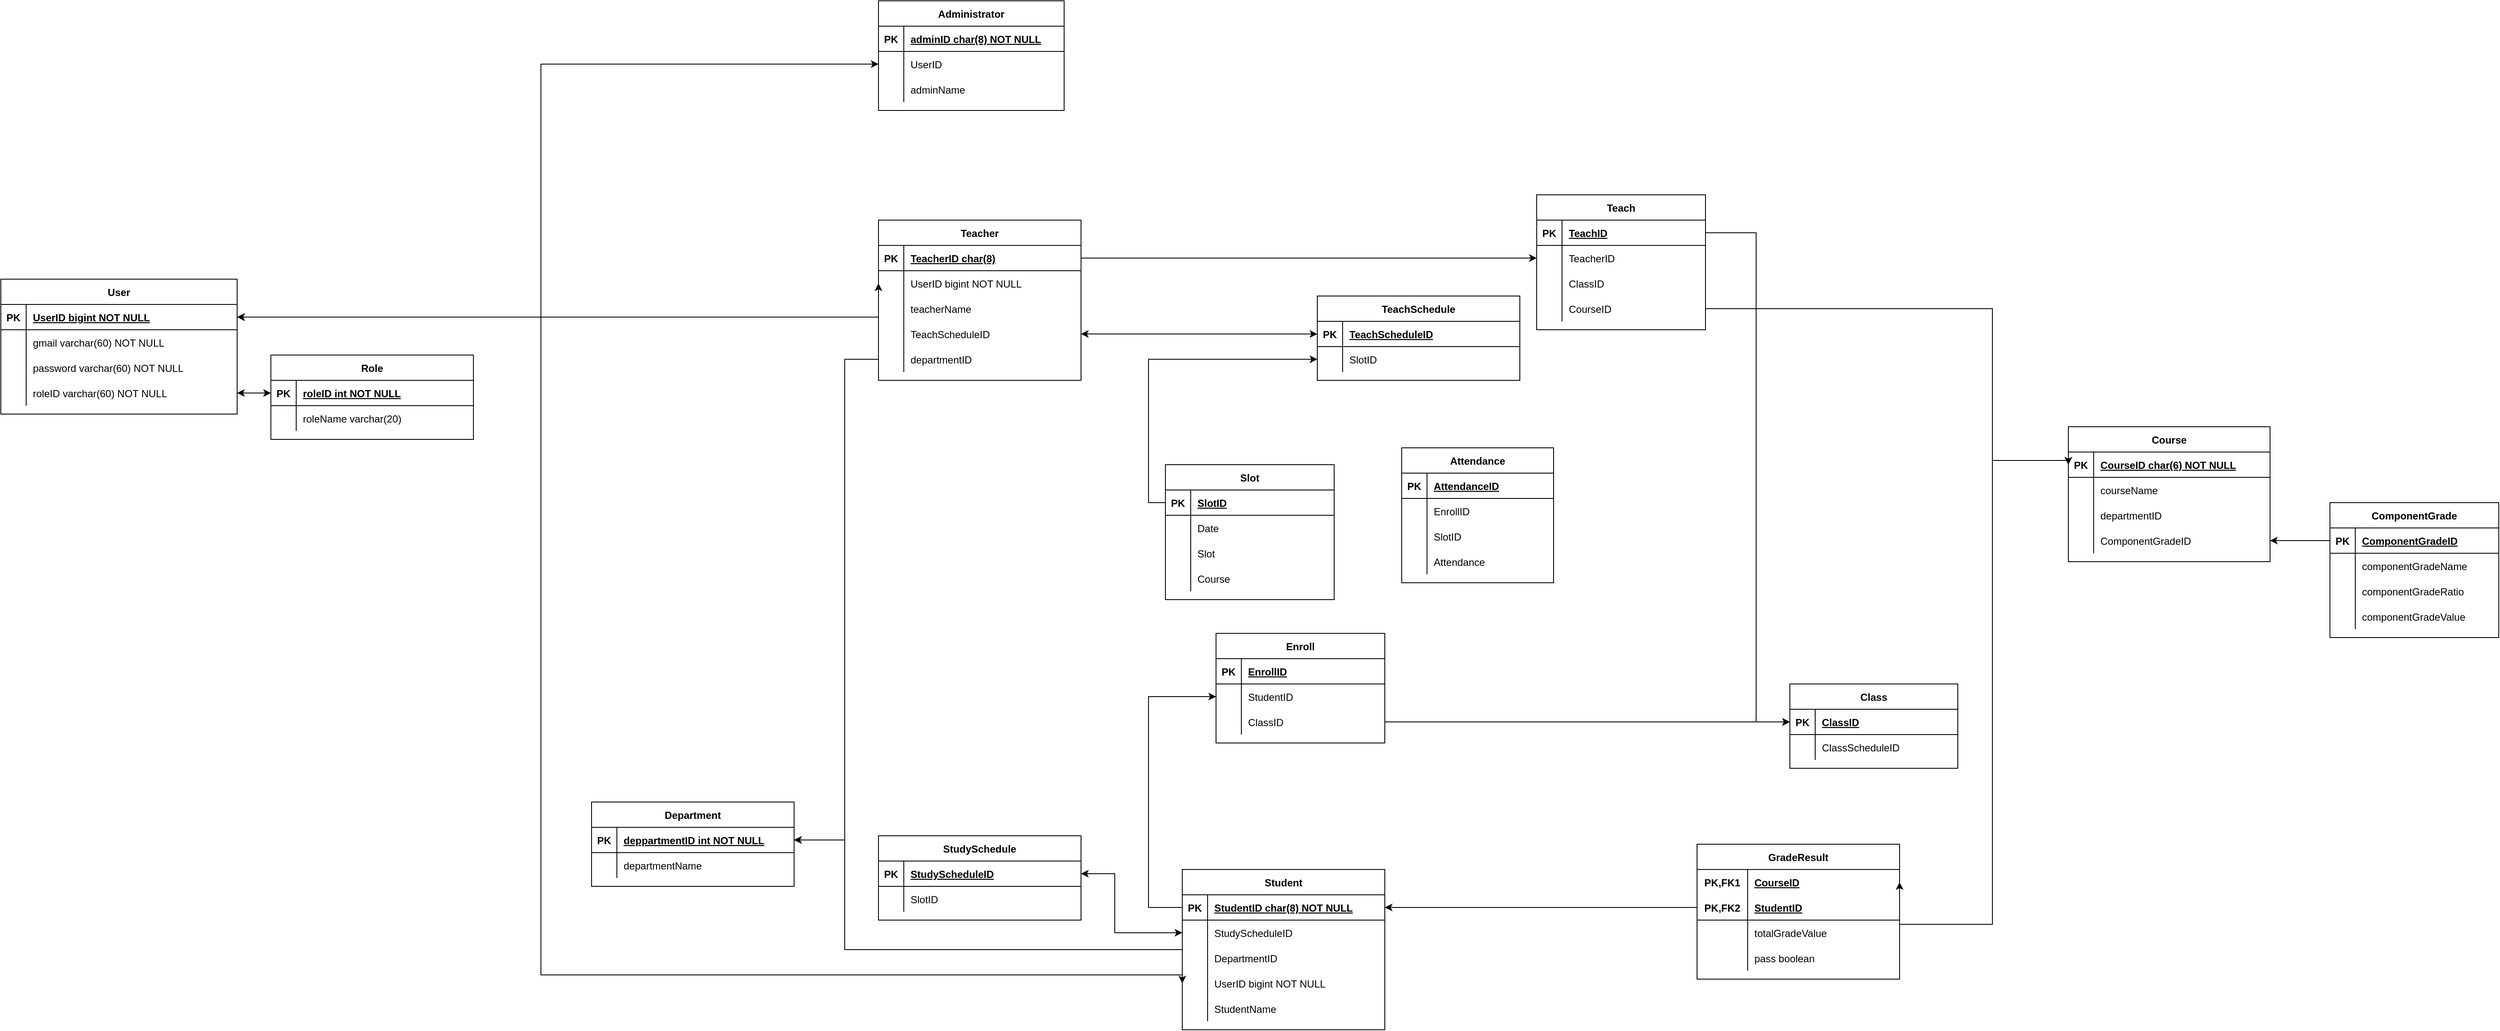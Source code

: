 <mxfile version="18.2.0" type="github">
  <diagram id="R2lEEEUBdFMjLlhIrx00" name="Page-1">
    <mxGraphModel dx="4263" dy="2448" grid="1" gridSize="10" guides="1" tooltips="1" connect="1" arrows="1" fold="1" page="1" pageScale="1" pageWidth="850" pageHeight="1100" math="0" shadow="0" extFonts="Permanent Marker^https://fonts.googleapis.com/css?family=Permanent+Marker">
      <root>
        <mxCell id="0" />
        <mxCell id="1" parent="0" />
        <mxCell id="C-vyLk0tnHw3VtMMgP7b-2" value="Role" style="shape=table;startSize=30;container=1;collapsible=1;childLayout=tableLayout;fixedRows=1;rowLines=0;fontStyle=1;align=center;resizeLast=1;" parent="1" vertex="1">
          <mxGeometry x="-680" y="-50" width="240" height="100" as="geometry" />
        </mxCell>
        <mxCell id="C-vyLk0tnHw3VtMMgP7b-3" value="" style="shape=partialRectangle;collapsible=0;dropTarget=0;pointerEvents=0;fillColor=none;points=[[0,0.5],[1,0.5]];portConstraint=eastwest;top=0;left=0;right=0;bottom=1;" parent="C-vyLk0tnHw3VtMMgP7b-2" vertex="1">
          <mxGeometry y="30" width="240" height="30" as="geometry" />
        </mxCell>
        <mxCell id="C-vyLk0tnHw3VtMMgP7b-4" value="PK" style="shape=partialRectangle;overflow=hidden;connectable=0;fillColor=none;top=0;left=0;bottom=0;right=0;fontStyle=1;" parent="C-vyLk0tnHw3VtMMgP7b-3" vertex="1">
          <mxGeometry width="30" height="30" as="geometry">
            <mxRectangle width="30" height="30" as="alternateBounds" />
          </mxGeometry>
        </mxCell>
        <mxCell id="C-vyLk0tnHw3VtMMgP7b-5" value="roleID int NOT NULL " style="shape=partialRectangle;overflow=hidden;connectable=0;fillColor=none;top=0;left=0;bottom=0;right=0;align=left;spacingLeft=6;fontStyle=5;" parent="C-vyLk0tnHw3VtMMgP7b-3" vertex="1">
          <mxGeometry x="30" width="210" height="30" as="geometry">
            <mxRectangle width="210" height="30" as="alternateBounds" />
          </mxGeometry>
        </mxCell>
        <mxCell id="C-vyLk0tnHw3VtMMgP7b-6" value="" style="shape=partialRectangle;collapsible=0;dropTarget=0;pointerEvents=0;fillColor=none;points=[[0,0.5],[1,0.5]];portConstraint=eastwest;top=0;left=0;right=0;bottom=0;" parent="C-vyLk0tnHw3VtMMgP7b-2" vertex="1">
          <mxGeometry y="60" width="240" height="30" as="geometry" />
        </mxCell>
        <mxCell id="C-vyLk0tnHw3VtMMgP7b-7" value="" style="shape=partialRectangle;overflow=hidden;connectable=0;fillColor=none;top=0;left=0;bottom=0;right=0;" parent="C-vyLk0tnHw3VtMMgP7b-6" vertex="1">
          <mxGeometry width="30" height="30" as="geometry">
            <mxRectangle width="30" height="30" as="alternateBounds" />
          </mxGeometry>
        </mxCell>
        <mxCell id="C-vyLk0tnHw3VtMMgP7b-8" value="roleName varchar(20)" style="shape=partialRectangle;overflow=hidden;connectable=0;fillColor=none;top=0;left=0;bottom=0;right=0;align=left;spacingLeft=6;" parent="C-vyLk0tnHw3VtMMgP7b-6" vertex="1">
          <mxGeometry x="30" width="210" height="30" as="geometry">
            <mxRectangle width="210" height="30" as="alternateBounds" />
          </mxGeometry>
        </mxCell>
        <mxCell id="C-vyLk0tnHw3VtMMgP7b-13" value="Student" style="shape=table;startSize=30;container=1;collapsible=1;childLayout=tableLayout;fixedRows=1;rowLines=0;fontStyle=1;align=center;resizeLast=1;" parent="1" vertex="1">
          <mxGeometry x="400" y="560" width="240" height="190" as="geometry" />
        </mxCell>
        <mxCell id="C-vyLk0tnHw3VtMMgP7b-14" value="" style="shape=partialRectangle;collapsible=0;dropTarget=0;pointerEvents=0;fillColor=none;points=[[0,0.5],[1,0.5]];portConstraint=eastwest;top=0;left=0;right=0;bottom=1;" parent="C-vyLk0tnHw3VtMMgP7b-13" vertex="1">
          <mxGeometry y="30" width="240" height="30" as="geometry" />
        </mxCell>
        <mxCell id="C-vyLk0tnHw3VtMMgP7b-15" value="PK" style="shape=partialRectangle;overflow=hidden;connectable=0;fillColor=none;top=0;left=0;bottom=0;right=0;fontStyle=1;" parent="C-vyLk0tnHw3VtMMgP7b-14" vertex="1">
          <mxGeometry width="30" height="30" as="geometry">
            <mxRectangle width="30" height="30" as="alternateBounds" />
          </mxGeometry>
        </mxCell>
        <mxCell id="C-vyLk0tnHw3VtMMgP7b-16" value="StudentID char(8) NOT NULL" style="shape=partialRectangle;overflow=hidden;connectable=0;fillColor=none;top=0;left=0;bottom=0;right=0;align=left;spacingLeft=6;fontStyle=5;" parent="C-vyLk0tnHw3VtMMgP7b-14" vertex="1">
          <mxGeometry x="30" width="210" height="30" as="geometry">
            <mxRectangle width="210" height="30" as="alternateBounds" />
          </mxGeometry>
        </mxCell>
        <mxCell id="tHmLVHtVB2Ir6DVIJ-6J-272" value="" style="shape=partialRectangle;collapsible=0;dropTarget=0;pointerEvents=0;fillColor=none;points=[[0,0.5],[1,0.5]];portConstraint=eastwest;top=0;left=0;right=0;bottom=0;" vertex="1" parent="C-vyLk0tnHw3VtMMgP7b-13">
          <mxGeometry y="60" width="240" height="30" as="geometry" />
        </mxCell>
        <mxCell id="tHmLVHtVB2Ir6DVIJ-6J-273" value=" &#xa;" style="shape=partialRectangle;overflow=hidden;connectable=0;fillColor=none;top=0;left=0;bottom=0;right=0;" vertex="1" parent="tHmLVHtVB2Ir6DVIJ-6J-272">
          <mxGeometry width="30" height="30" as="geometry">
            <mxRectangle width="30" height="30" as="alternateBounds" />
          </mxGeometry>
        </mxCell>
        <mxCell id="tHmLVHtVB2Ir6DVIJ-6J-274" value="StudyScheduleID" style="shape=partialRectangle;overflow=hidden;connectable=0;fillColor=none;top=0;left=0;bottom=0;right=0;align=left;spacingLeft=6;" vertex="1" parent="tHmLVHtVB2Ir6DVIJ-6J-272">
          <mxGeometry x="30" width="210" height="30" as="geometry">
            <mxRectangle width="210" height="30" as="alternateBounds" />
          </mxGeometry>
        </mxCell>
        <mxCell id="tHmLVHtVB2Ir6DVIJ-6J-89" value="" style="shape=partialRectangle;collapsible=0;dropTarget=0;pointerEvents=0;fillColor=none;points=[[0,0.5],[1,0.5]];portConstraint=eastwest;top=0;left=0;right=0;bottom=0;" vertex="1" parent="C-vyLk0tnHw3VtMMgP7b-13">
          <mxGeometry y="90" width="240" height="30" as="geometry" />
        </mxCell>
        <mxCell id="tHmLVHtVB2Ir6DVIJ-6J-90" value="" style="shape=partialRectangle;overflow=hidden;connectable=0;fillColor=none;top=0;left=0;bottom=0;right=0;" vertex="1" parent="tHmLVHtVB2Ir6DVIJ-6J-89">
          <mxGeometry width="30" height="30" as="geometry">
            <mxRectangle width="30" height="30" as="alternateBounds" />
          </mxGeometry>
        </mxCell>
        <mxCell id="tHmLVHtVB2Ir6DVIJ-6J-91" value="DepartmentID" style="shape=partialRectangle;overflow=hidden;connectable=0;fillColor=none;top=0;left=0;bottom=0;right=0;align=left;spacingLeft=6;" vertex="1" parent="tHmLVHtVB2Ir6DVIJ-6J-89">
          <mxGeometry x="30" width="210" height="30" as="geometry">
            <mxRectangle width="210" height="30" as="alternateBounds" />
          </mxGeometry>
        </mxCell>
        <mxCell id="C-vyLk0tnHw3VtMMgP7b-17" value="" style="shape=partialRectangle;collapsible=0;dropTarget=0;pointerEvents=0;fillColor=none;points=[[0,0.5],[1,0.5]];portConstraint=eastwest;top=0;left=0;right=0;bottom=0;" parent="C-vyLk0tnHw3VtMMgP7b-13" vertex="1">
          <mxGeometry y="120" width="240" height="30" as="geometry" />
        </mxCell>
        <mxCell id="C-vyLk0tnHw3VtMMgP7b-18" value="" style="shape=partialRectangle;overflow=hidden;connectable=0;fillColor=none;top=0;left=0;bottom=0;right=0;" parent="C-vyLk0tnHw3VtMMgP7b-17" vertex="1">
          <mxGeometry width="30" height="30" as="geometry">
            <mxRectangle width="30" height="30" as="alternateBounds" />
          </mxGeometry>
        </mxCell>
        <mxCell id="C-vyLk0tnHw3VtMMgP7b-19" value="UserID bigint NOT NULL    " style="shape=partialRectangle;overflow=hidden;connectable=0;fillColor=none;top=0;left=0;bottom=0;right=0;align=left;spacingLeft=6;" parent="C-vyLk0tnHw3VtMMgP7b-17" vertex="1">
          <mxGeometry x="30" width="210" height="30" as="geometry">
            <mxRectangle width="210" height="30" as="alternateBounds" />
          </mxGeometry>
        </mxCell>
        <mxCell id="C-vyLk0tnHw3VtMMgP7b-20" value="" style="shape=partialRectangle;collapsible=0;dropTarget=0;pointerEvents=0;fillColor=none;points=[[0,0.5],[1,0.5]];portConstraint=eastwest;top=0;left=0;right=0;bottom=0;" parent="C-vyLk0tnHw3VtMMgP7b-13" vertex="1">
          <mxGeometry y="150" width="240" height="30" as="geometry" />
        </mxCell>
        <mxCell id="C-vyLk0tnHw3VtMMgP7b-21" value="" style="shape=partialRectangle;overflow=hidden;connectable=0;fillColor=none;top=0;left=0;bottom=0;right=0;" parent="C-vyLk0tnHw3VtMMgP7b-20" vertex="1">
          <mxGeometry width="30" height="30" as="geometry">
            <mxRectangle width="30" height="30" as="alternateBounds" />
          </mxGeometry>
        </mxCell>
        <mxCell id="C-vyLk0tnHw3VtMMgP7b-22" value="StudentName" style="shape=partialRectangle;overflow=hidden;connectable=0;fillColor=none;top=0;left=0;bottom=0;right=0;align=left;spacingLeft=6;" parent="C-vyLk0tnHw3VtMMgP7b-20" vertex="1">
          <mxGeometry x="30" width="210" height="30" as="geometry">
            <mxRectangle width="210" height="30" as="alternateBounds" />
          </mxGeometry>
        </mxCell>
        <mxCell id="C-vyLk0tnHw3VtMMgP7b-23" value="User" style="shape=table;startSize=30;container=1;collapsible=1;childLayout=tableLayout;fixedRows=1;rowLines=0;fontStyle=1;align=center;resizeLast=1;" parent="1" vertex="1">
          <mxGeometry x="-1000" y="-140" width="280" height="160" as="geometry" />
        </mxCell>
        <mxCell id="C-vyLk0tnHw3VtMMgP7b-24" value="" style="shape=partialRectangle;collapsible=0;dropTarget=0;pointerEvents=0;fillColor=none;points=[[0,0.5],[1,0.5]];portConstraint=eastwest;top=0;left=0;right=0;bottom=1;" parent="C-vyLk0tnHw3VtMMgP7b-23" vertex="1">
          <mxGeometry y="30" width="280" height="30" as="geometry" />
        </mxCell>
        <mxCell id="C-vyLk0tnHw3VtMMgP7b-25" value="PK" style="shape=partialRectangle;overflow=hidden;connectable=0;fillColor=none;top=0;left=0;bottom=0;right=0;fontStyle=1;" parent="C-vyLk0tnHw3VtMMgP7b-24" vertex="1">
          <mxGeometry width="30" height="30" as="geometry">
            <mxRectangle width="30" height="30" as="alternateBounds" />
          </mxGeometry>
        </mxCell>
        <mxCell id="C-vyLk0tnHw3VtMMgP7b-26" value="UserID bigint NOT NULL " style="shape=partialRectangle;overflow=hidden;connectable=0;fillColor=none;top=0;left=0;bottom=0;right=0;align=left;spacingLeft=6;fontStyle=5;" parent="C-vyLk0tnHw3VtMMgP7b-24" vertex="1">
          <mxGeometry x="30" width="250" height="30" as="geometry">
            <mxRectangle width="250" height="30" as="alternateBounds" />
          </mxGeometry>
        </mxCell>
        <mxCell id="C-vyLk0tnHw3VtMMgP7b-27" value="" style="shape=partialRectangle;collapsible=0;dropTarget=0;pointerEvents=0;fillColor=none;points=[[0,0.5],[1,0.5]];portConstraint=eastwest;top=0;left=0;right=0;bottom=0;" parent="C-vyLk0tnHw3VtMMgP7b-23" vertex="1">
          <mxGeometry y="60" width="280" height="30" as="geometry" />
        </mxCell>
        <mxCell id="C-vyLk0tnHw3VtMMgP7b-28" value="      " style="shape=partialRectangle;overflow=hidden;connectable=0;fillColor=none;top=0;left=0;bottom=0;right=0;" parent="C-vyLk0tnHw3VtMMgP7b-27" vertex="1">
          <mxGeometry width="30" height="30" as="geometry">
            <mxRectangle width="30" height="30" as="alternateBounds" />
          </mxGeometry>
        </mxCell>
        <mxCell id="C-vyLk0tnHw3VtMMgP7b-29" value="gmail varchar(60) NOT NULL" style="shape=partialRectangle;overflow=hidden;connectable=0;fillColor=none;top=0;left=0;bottom=0;right=0;align=left;spacingLeft=6;" parent="C-vyLk0tnHw3VtMMgP7b-27" vertex="1">
          <mxGeometry x="30" width="250" height="30" as="geometry">
            <mxRectangle width="250" height="30" as="alternateBounds" />
          </mxGeometry>
        </mxCell>
        <mxCell id="tHmLVHtVB2Ir6DVIJ-6J-44" value="" style="shape=partialRectangle;collapsible=0;dropTarget=0;pointerEvents=0;fillColor=none;points=[[0,0.5],[1,0.5]];portConstraint=eastwest;top=0;left=0;right=0;bottom=0;" vertex="1" parent="C-vyLk0tnHw3VtMMgP7b-23">
          <mxGeometry y="90" width="280" height="30" as="geometry" />
        </mxCell>
        <mxCell id="tHmLVHtVB2Ir6DVIJ-6J-45" value="      " style="shape=partialRectangle;overflow=hidden;connectable=0;fillColor=none;top=0;left=0;bottom=0;right=0;" vertex="1" parent="tHmLVHtVB2Ir6DVIJ-6J-44">
          <mxGeometry width="30" height="30" as="geometry">
            <mxRectangle width="30" height="30" as="alternateBounds" />
          </mxGeometry>
        </mxCell>
        <mxCell id="tHmLVHtVB2Ir6DVIJ-6J-46" value="password varchar(60) NOT NULL" style="shape=partialRectangle;overflow=hidden;connectable=0;fillColor=none;top=0;left=0;bottom=0;right=0;align=left;spacingLeft=6;" vertex="1" parent="tHmLVHtVB2Ir6DVIJ-6J-44">
          <mxGeometry x="30" width="250" height="30" as="geometry">
            <mxRectangle width="250" height="30" as="alternateBounds" />
          </mxGeometry>
        </mxCell>
        <mxCell id="tHmLVHtVB2Ir6DVIJ-6J-57" value="" style="shape=partialRectangle;collapsible=0;dropTarget=0;pointerEvents=0;fillColor=none;points=[[0,0.5],[1,0.5]];portConstraint=eastwest;top=0;left=0;right=0;bottom=0;" vertex="1" parent="C-vyLk0tnHw3VtMMgP7b-23">
          <mxGeometry y="120" width="280" height="30" as="geometry" />
        </mxCell>
        <mxCell id="tHmLVHtVB2Ir6DVIJ-6J-58" value="      " style="shape=partialRectangle;overflow=hidden;connectable=0;fillColor=none;top=0;left=0;bottom=0;right=0;" vertex="1" parent="tHmLVHtVB2Ir6DVIJ-6J-57">
          <mxGeometry width="30" height="30" as="geometry">
            <mxRectangle width="30" height="30" as="alternateBounds" />
          </mxGeometry>
        </mxCell>
        <mxCell id="tHmLVHtVB2Ir6DVIJ-6J-59" value="roleID varchar(60) NOT NULL" style="shape=partialRectangle;overflow=hidden;connectable=0;fillColor=none;top=0;left=0;bottom=0;right=0;align=left;spacingLeft=6;" vertex="1" parent="tHmLVHtVB2Ir6DVIJ-6J-57">
          <mxGeometry x="30" width="250" height="30" as="geometry">
            <mxRectangle width="250" height="30" as="alternateBounds" />
          </mxGeometry>
        </mxCell>
        <mxCell id="tHmLVHtVB2Ir6DVIJ-6J-2" value="Teacher" style="shape=table;startSize=30;container=1;collapsible=1;childLayout=tableLayout;fixedRows=1;rowLines=0;fontStyle=1;align=center;resizeLast=1;" vertex="1" parent="1">
          <mxGeometry x="40" y="-210" width="240" height="190" as="geometry" />
        </mxCell>
        <mxCell id="tHmLVHtVB2Ir6DVIJ-6J-3" value="" style="shape=tableRow;horizontal=0;startSize=0;swimlaneHead=0;swimlaneBody=0;fillColor=none;collapsible=0;dropTarget=0;points=[[0,0.5],[1,0.5]];portConstraint=eastwest;top=0;left=0;right=0;bottom=1;" vertex="1" parent="tHmLVHtVB2Ir6DVIJ-6J-2">
          <mxGeometry y="30" width="240" height="30" as="geometry" />
        </mxCell>
        <mxCell id="tHmLVHtVB2Ir6DVIJ-6J-4" value="PK" style="shape=partialRectangle;connectable=0;fillColor=none;top=0;left=0;bottom=0;right=0;fontStyle=1;overflow=hidden;" vertex="1" parent="tHmLVHtVB2Ir6DVIJ-6J-3">
          <mxGeometry width="30" height="30" as="geometry">
            <mxRectangle width="30" height="30" as="alternateBounds" />
          </mxGeometry>
        </mxCell>
        <mxCell id="tHmLVHtVB2Ir6DVIJ-6J-5" value="TeacherID char(8)" style="shape=partialRectangle;connectable=0;fillColor=none;top=0;left=0;bottom=0;right=0;align=left;spacingLeft=6;fontStyle=5;overflow=hidden;" vertex="1" parent="tHmLVHtVB2Ir6DVIJ-6J-3">
          <mxGeometry x="30" width="210" height="30" as="geometry">
            <mxRectangle width="210" height="30" as="alternateBounds" />
          </mxGeometry>
        </mxCell>
        <mxCell id="tHmLVHtVB2Ir6DVIJ-6J-6" value="" style="shape=tableRow;horizontal=0;startSize=0;swimlaneHead=0;swimlaneBody=0;fillColor=none;collapsible=0;dropTarget=0;points=[[0,0.5],[1,0.5]];portConstraint=eastwest;top=0;left=0;right=0;bottom=0;" vertex="1" parent="tHmLVHtVB2Ir6DVIJ-6J-2">
          <mxGeometry y="60" width="240" height="30" as="geometry" />
        </mxCell>
        <mxCell id="tHmLVHtVB2Ir6DVIJ-6J-7" value="" style="shape=partialRectangle;connectable=0;fillColor=none;top=0;left=0;bottom=0;right=0;editable=1;overflow=hidden;" vertex="1" parent="tHmLVHtVB2Ir6DVIJ-6J-6">
          <mxGeometry width="30" height="30" as="geometry">
            <mxRectangle width="30" height="30" as="alternateBounds" />
          </mxGeometry>
        </mxCell>
        <mxCell id="tHmLVHtVB2Ir6DVIJ-6J-8" value="UserID bigint NOT NULL" style="shape=partialRectangle;connectable=0;fillColor=none;top=0;left=0;bottom=0;right=0;align=left;spacingLeft=6;overflow=hidden;" vertex="1" parent="tHmLVHtVB2Ir6DVIJ-6J-6">
          <mxGeometry x="30" width="210" height="30" as="geometry">
            <mxRectangle width="210" height="30" as="alternateBounds" />
          </mxGeometry>
        </mxCell>
        <mxCell id="tHmLVHtVB2Ir6DVIJ-6J-9" value="" style="shape=tableRow;horizontal=0;startSize=0;swimlaneHead=0;swimlaneBody=0;fillColor=none;collapsible=0;dropTarget=0;points=[[0,0.5],[1,0.5]];portConstraint=eastwest;top=0;left=0;right=0;bottom=0;" vertex="1" parent="tHmLVHtVB2Ir6DVIJ-6J-2">
          <mxGeometry y="90" width="240" height="30" as="geometry" />
        </mxCell>
        <mxCell id="tHmLVHtVB2Ir6DVIJ-6J-10" value="" style="shape=partialRectangle;connectable=0;fillColor=none;top=0;left=0;bottom=0;right=0;editable=1;overflow=hidden;" vertex="1" parent="tHmLVHtVB2Ir6DVIJ-6J-9">
          <mxGeometry width="30" height="30" as="geometry">
            <mxRectangle width="30" height="30" as="alternateBounds" />
          </mxGeometry>
        </mxCell>
        <mxCell id="tHmLVHtVB2Ir6DVIJ-6J-11" value="teacherName" style="shape=partialRectangle;connectable=0;fillColor=none;top=0;left=0;bottom=0;right=0;align=left;spacingLeft=6;overflow=hidden;" vertex="1" parent="tHmLVHtVB2Ir6DVIJ-6J-9">
          <mxGeometry x="30" width="210" height="30" as="geometry">
            <mxRectangle width="210" height="30" as="alternateBounds" />
          </mxGeometry>
        </mxCell>
        <mxCell id="tHmLVHtVB2Ir6DVIJ-6J-222" value="" style="shape=tableRow;horizontal=0;startSize=0;swimlaneHead=0;swimlaneBody=0;fillColor=none;collapsible=0;dropTarget=0;points=[[0,0.5],[1,0.5]];portConstraint=eastwest;top=0;left=0;right=0;bottom=0;" vertex="1" parent="tHmLVHtVB2Ir6DVIJ-6J-2">
          <mxGeometry y="120" width="240" height="30" as="geometry" />
        </mxCell>
        <mxCell id="tHmLVHtVB2Ir6DVIJ-6J-223" value="" style="shape=partialRectangle;connectable=0;fillColor=none;top=0;left=0;bottom=0;right=0;editable=1;overflow=hidden;" vertex="1" parent="tHmLVHtVB2Ir6DVIJ-6J-222">
          <mxGeometry width="30" height="30" as="geometry">
            <mxRectangle width="30" height="30" as="alternateBounds" />
          </mxGeometry>
        </mxCell>
        <mxCell id="tHmLVHtVB2Ir6DVIJ-6J-224" value="TeachScheduleID" style="shape=partialRectangle;connectable=0;fillColor=none;top=0;left=0;bottom=0;right=0;align=left;spacingLeft=6;overflow=hidden;" vertex="1" parent="tHmLVHtVB2Ir6DVIJ-6J-222">
          <mxGeometry x="30" width="210" height="30" as="geometry">
            <mxRectangle width="210" height="30" as="alternateBounds" />
          </mxGeometry>
        </mxCell>
        <mxCell id="tHmLVHtVB2Ir6DVIJ-6J-12" value="" style="shape=tableRow;horizontal=0;startSize=0;swimlaneHead=0;swimlaneBody=0;fillColor=none;collapsible=0;dropTarget=0;points=[[0,0.5],[1,0.5]];portConstraint=eastwest;top=0;left=0;right=0;bottom=0;" vertex="1" parent="tHmLVHtVB2Ir6DVIJ-6J-2">
          <mxGeometry y="150" width="240" height="30" as="geometry" />
        </mxCell>
        <mxCell id="tHmLVHtVB2Ir6DVIJ-6J-13" value="" style="shape=partialRectangle;connectable=0;fillColor=none;top=0;left=0;bottom=0;right=0;editable=1;overflow=hidden;" vertex="1" parent="tHmLVHtVB2Ir6DVIJ-6J-12">
          <mxGeometry width="30" height="30" as="geometry">
            <mxRectangle width="30" height="30" as="alternateBounds" />
          </mxGeometry>
        </mxCell>
        <mxCell id="tHmLVHtVB2Ir6DVIJ-6J-14" value="departmentID" style="shape=partialRectangle;connectable=0;fillColor=none;top=0;left=0;bottom=0;right=0;align=left;spacingLeft=6;overflow=hidden;" vertex="1" parent="tHmLVHtVB2Ir6DVIJ-6J-12">
          <mxGeometry x="30" width="210" height="30" as="geometry">
            <mxRectangle width="210" height="30" as="alternateBounds" />
          </mxGeometry>
        </mxCell>
        <mxCell id="tHmLVHtVB2Ir6DVIJ-6J-28" value="Administrator" style="shape=table;startSize=30;container=1;collapsible=1;childLayout=tableLayout;fixedRows=1;rowLines=0;fontStyle=1;align=center;resizeLast=1;" vertex="1" parent="1">
          <mxGeometry x="40" y="-470" width="220" height="130" as="geometry" />
        </mxCell>
        <mxCell id="tHmLVHtVB2Ir6DVIJ-6J-29" value="" style="shape=tableRow;horizontal=0;startSize=0;swimlaneHead=0;swimlaneBody=0;fillColor=none;collapsible=0;dropTarget=0;points=[[0,0.5],[1,0.5]];portConstraint=eastwest;top=0;left=0;right=0;bottom=1;" vertex="1" parent="tHmLVHtVB2Ir6DVIJ-6J-28">
          <mxGeometry y="30" width="220" height="30" as="geometry" />
        </mxCell>
        <mxCell id="tHmLVHtVB2Ir6DVIJ-6J-30" value="PK" style="shape=partialRectangle;connectable=0;fillColor=none;top=0;left=0;bottom=0;right=0;fontStyle=1;overflow=hidden;" vertex="1" parent="tHmLVHtVB2Ir6DVIJ-6J-29">
          <mxGeometry width="30" height="30" as="geometry">
            <mxRectangle width="30" height="30" as="alternateBounds" />
          </mxGeometry>
        </mxCell>
        <mxCell id="tHmLVHtVB2Ir6DVIJ-6J-31" value="adminID char(8) NOT NULL" style="shape=partialRectangle;connectable=0;fillColor=none;top=0;left=0;bottom=0;right=0;align=left;spacingLeft=6;fontStyle=5;overflow=hidden;" vertex="1" parent="tHmLVHtVB2Ir6DVIJ-6J-29">
          <mxGeometry x="30" width="190" height="30" as="geometry">
            <mxRectangle width="190" height="30" as="alternateBounds" />
          </mxGeometry>
        </mxCell>
        <mxCell id="tHmLVHtVB2Ir6DVIJ-6J-32" value="" style="shape=tableRow;horizontal=0;startSize=0;swimlaneHead=0;swimlaneBody=0;fillColor=none;collapsible=0;dropTarget=0;points=[[0,0.5],[1,0.5]];portConstraint=eastwest;top=0;left=0;right=0;bottom=0;" vertex="1" parent="tHmLVHtVB2Ir6DVIJ-6J-28">
          <mxGeometry y="60" width="220" height="30" as="geometry" />
        </mxCell>
        <mxCell id="tHmLVHtVB2Ir6DVIJ-6J-33" value="" style="shape=partialRectangle;connectable=0;fillColor=none;top=0;left=0;bottom=0;right=0;editable=1;overflow=hidden;" vertex="1" parent="tHmLVHtVB2Ir6DVIJ-6J-32">
          <mxGeometry width="30" height="30" as="geometry">
            <mxRectangle width="30" height="30" as="alternateBounds" />
          </mxGeometry>
        </mxCell>
        <mxCell id="tHmLVHtVB2Ir6DVIJ-6J-34" value="UserID" style="shape=partialRectangle;connectable=0;fillColor=none;top=0;left=0;bottom=0;right=0;align=left;spacingLeft=6;overflow=hidden;" vertex="1" parent="tHmLVHtVB2Ir6DVIJ-6J-32">
          <mxGeometry x="30" width="190" height="30" as="geometry">
            <mxRectangle width="190" height="30" as="alternateBounds" />
          </mxGeometry>
        </mxCell>
        <mxCell id="tHmLVHtVB2Ir6DVIJ-6J-35" value="" style="shape=tableRow;horizontal=0;startSize=0;swimlaneHead=0;swimlaneBody=0;fillColor=none;collapsible=0;dropTarget=0;points=[[0,0.5],[1,0.5]];portConstraint=eastwest;top=0;left=0;right=0;bottom=0;" vertex="1" parent="tHmLVHtVB2Ir6DVIJ-6J-28">
          <mxGeometry y="90" width="220" height="30" as="geometry" />
        </mxCell>
        <mxCell id="tHmLVHtVB2Ir6DVIJ-6J-36" value="" style="shape=partialRectangle;connectable=0;fillColor=none;top=0;left=0;bottom=0;right=0;editable=1;overflow=hidden;" vertex="1" parent="tHmLVHtVB2Ir6DVIJ-6J-35">
          <mxGeometry width="30" height="30" as="geometry">
            <mxRectangle width="30" height="30" as="alternateBounds" />
          </mxGeometry>
        </mxCell>
        <mxCell id="tHmLVHtVB2Ir6DVIJ-6J-37" value="adminName" style="shape=partialRectangle;connectable=0;fillColor=none;top=0;left=0;bottom=0;right=0;align=left;spacingLeft=6;overflow=hidden;" vertex="1" parent="tHmLVHtVB2Ir6DVIJ-6J-35">
          <mxGeometry x="30" width="190" height="30" as="geometry">
            <mxRectangle width="190" height="30" as="alternateBounds" />
          </mxGeometry>
        </mxCell>
        <mxCell id="tHmLVHtVB2Ir6DVIJ-6J-63" value="Department" style="shape=table;startSize=30;container=1;collapsible=1;childLayout=tableLayout;fixedRows=1;rowLines=0;fontStyle=1;align=center;resizeLast=1;" vertex="1" parent="1">
          <mxGeometry x="-300" y="480" width="240" height="100" as="geometry" />
        </mxCell>
        <mxCell id="tHmLVHtVB2Ir6DVIJ-6J-64" value="" style="shape=tableRow;horizontal=0;startSize=0;swimlaneHead=0;swimlaneBody=0;fillColor=none;collapsible=0;dropTarget=0;points=[[0,0.5],[1,0.5]];portConstraint=eastwest;top=0;left=0;right=0;bottom=1;" vertex="1" parent="tHmLVHtVB2Ir6DVIJ-6J-63">
          <mxGeometry y="30" width="240" height="30" as="geometry" />
        </mxCell>
        <mxCell id="tHmLVHtVB2Ir6DVIJ-6J-65" value="PK" style="shape=partialRectangle;connectable=0;fillColor=none;top=0;left=0;bottom=0;right=0;fontStyle=1;overflow=hidden;" vertex="1" parent="tHmLVHtVB2Ir6DVIJ-6J-64">
          <mxGeometry width="30" height="30" as="geometry">
            <mxRectangle width="30" height="30" as="alternateBounds" />
          </mxGeometry>
        </mxCell>
        <mxCell id="tHmLVHtVB2Ir6DVIJ-6J-66" value="deppartmentID int NOT NULL" style="shape=partialRectangle;connectable=0;fillColor=none;top=0;left=0;bottom=0;right=0;align=left;spacingLeft=6;fontStyle=5;overflow=hidden;" vertex="1" parent="tHmLVHtVB2Ir6DVIJ-6J-64">
          <mxGeometry x="30" width="210" height="30" as="geometry">
            <mxRectangle width="210" height="30" as="alternateBounds" />
          </mxGeometry>
        </mxCell>
        <mxCell id="tHmLVHtVB2Ir6DVIJ-6J-67" value="" style="shape=tableRow;horizontal=0;startSize=0;swimlaneHead=0;swimlaneBody=0;fillColor=none;collapsible=0;dropTarget=0;points=[[0,0.5],[1,0.5]];portConstraint=eastwest;top=0;left=0;right=0;bottom=0;" vertex="1" parent="tHmLVHtVB2Ir6DVIJ-6J-63">
          <mxGeometry y="60" width="240" height="30" as="geometry" />
        </mxCell>
        <mxCell id="tHmLVHtVB2Ir6DVIJ-6J-68" value="" style="shape=partialRectangle;connectable=0;fillColor=none;top=0;left=0;bottom=0;right=0;editable=1;overflow=hidden;" vertex="1" parent="tHmLVHtVB2Ir6DVIJ-6J-67">
          <mxGeometry width="30" height="30" as="geometry">
            <mxRectangle width="30" height="30" as="alternateBounds" />
          </mxGeometry>
        </mxCell>
        <mxCell id="tHmLVHtVB2Ir6DVIJ-6J-69" value="departmentName" style="shape=partialRectangle;connectable=0;fillColor=none;top=0;left=0;bottom=0;right=0;align=left;spacingLeft=6;overflow=hidden;" vertex="1" parent="tHmLVHtVB2Ir6DVIJ-6J-67">
          <mxGeometry x="30" width="210" height="30" as="geometry">
            <mxRectangle width="210" height="30" as="alternateBounds" />
          </mxGeometry>
        </mxCell>
        <mxCell id="tHmLVHtVB2Ir6DVIJ-6J-76" value="Course" style="shape=table;startSize=30;container=1;collapsible=1;childLayout=tableLayout;fixedRows=1;rowLines=0;fontStyle=1;align=center;resizeLast=1;" vertex="1" parent="1">
          <mxGeometry x="1450" y="35" width="239" height="160" as="geometry" />
        </mxCell>
        <mxCell id="tHmLVHtVB2Ir6DVIJ-6J-77" value="" style="shape=tableRow;horizontal=0;startSize=0;swimlaneHead=0;swimlaneBody=0;fillColor=none;collapsible=0;dropTarget=0;points=[[0,0.5],[1,0.5]];portConstraint=eastwest;top=0;left=0;right=0;bottom=1;" vertex="1" parent="tHmLVHtVB2Ir6DVIJ-6J-76">
          <mxGeometry y="30" width="239" height="30" as="geometry" />
        </mxCell>
        <mxCell id="tHmLVHtVB2Ir6DVIJ-6J-78" value="PK" style="shape=partialRectangle;connectable=0;fillColor=none;top=0;left=0;bottom=0;right=0;fontStyle=1;overflow=hidden;" vertex="1" parent="tHmLVHtVB2Ir6DVIJ-6J-77">
          <mxGeometry width="30" height="30" as="geometry">
            <mxRectangle width="30" height="30" as="alternateBounds" />
          </mxGeometry>
        </mxCell>
        <mxCell id="tHmLVHtVB2Ir6DVIJ-6J-79" value="CourseID char(6) NOT NULL" style="shape=partialRectangle;connectable=0;fillColor=none;top=0;left=0;bottom=0;right=0;align=left;spacingLeft=6;fontStyle=5;overflow=hidden;" vertex="1" parent="tHmLVHtVB2Ir6DVIJ-6J-77">
          <mxGeometry x="30" width="209" height="30" as="geometry">
            <mxRectangle width="209" height="30" as="alternateBounds" />
          </mxGeometry>
        </mxCell>
        <mxCell id="tHmLVHtVB2Ir6DVIJ-6J-80" value="" style="shape=tableRow;horizontal=0;startSize=0;swimlaneHead=0;swimlaneBody=0;fillColor=none;collapsible=0;dropTarget=0;points=[[0,0.5],[1,0.5]];portConstraint=eastwest;top=0;left=0;right=0;bottom=0;" vertex="1" parent="tHmLVHtVB2Ir6DVIJ-6J-76">
          <mxGeometry y="60" width="239" height="30" as="geometry" />
        </mxCell>
        <mxCell id="tHmLVHtVB2Ir6DVIJ-6J-81" value="" style="shape=partialRectangle;connectable=0;fillColor=none;top=0;left=0;bottom=0;right=0;editable=1;overflow=hidden;" vertex="1" parent="tHmLVHtVB2Ir6DVIJ-6J-80">
          <mxGeometry width="30" height="30" as="geometry">
            <mxRectangle width="30" height="30" as="alternateBounds" />
          </mxGeometry>
        </mxCell>
        <mxCell id="tHmLVHtVB2Ir6DVIJ-6J-82" value="courseName" style="shape=partialRectangle;connectable=0;fillColor=none;top=0;left=0;bottom=0;right=0;align=left;spacingLeft=6;overflow=hidden;" vertex="1" parent="tHmLVHtVB2Ir6DVIJ-6J-80">
          <mxGeometry x="30" width="209" height="30" as="geometry">
            <mxRectangle width="209" height="30" as="alternateBounds" />
          </mxGeometry>
        </mxCell>
        <mxCell id="tHmLVHtVB2Ir6DVIJ-6J-83" value="" style="shape=tableRow;horizontal=0;startSize=0;swimlaneHead=0;swimlaneBody=0;fillColor=none;collapsible=0;dropTarget=0;points=[[0,0.5],[1,0.5]];portConstraint=eastwest;top=0;left=0;right=0;bottom=0;" vertex="1" parent="tHmLVHtVB2Ir6DVIJ-6J-76">
          <mxGeometry y="90" width="239" height="30" as="geometry" />
        </mxCell>
        <mxCell id="tHmLVHtVB2Ir6DVIJ-6J-84" value="" style="shape=partialRectangle;connectable=0;fillColor=none;top=0;left=0;bottom=0;right=0;editable=1;overflow=hidden;" vertex="1" parent="tHmLVHtVB2Ir6DVIJ-6J-83">
          <mxGeometry width="30" height="30" as="geometry">
            <mxRectangle width="30" height="30" as="alternateBounds" />
          </mxGeometry>
        </mxCell>
        <mxCell id="tHmLVHtVB2Ir6DVIJ-6J-85" value="departmentID" style="shape=partialRectangle;connectable=0;fillColor=none;top=0;left=0;bottom=0;right=0;align=left;spacingLeft=6;overflow=hidden;" vertex="1" parent="tHmLVHtVB2Ir6DVIJ-6J-83">
          <mxGeometry x="30" width="209" height="30" as="geometry">
            <mxRectangle width="209" height="30" as="alternateBounds" />
          </mxGeometry>
        </mxCell>
        <mxCell id="tHmLVHtVB2Ir6DVIJ-6J-118" value="" style="shape=tableRow;horizontal=0;startSize=0;swimlaneHead=0;swimlaneBody=0;fillColor=none;collapsible=0;dropTarget=0;points=[[0,0.5],[1,0.5]];portConstraint=eastwest;top=0;left=0;right=0;bottom=0;" vertex="1" parent="tHmLVHtVB2Ir6DVIJ-6J-76">
          <mxGeometry y="120" width="239" height="30" as="geometry" />
        </mxCell>
        <mxCell id="tHmLVHtVB2Ir6DVIJ-6J-119" value="" style="shape=partialRectangle;connectable=0;fillColor=none;top=0;left=0;bottom=0;right=0;editable=1;overflow=hidden;" vertex="1" parent="tHmLVHtVB2Ir6DVIJ-6J-118">
          <mxGeometry width="30" height="30" as="geometry">
            <mxRectangle width="30" height="30" as="alternateBounds" />
          </mxGeometry>
        </mxCell>
        <mxCell id="tHmLVHtVB2Ir6DVIJ-6J-120" value="ComponentGradeID" style="shape=partialRectangle;connectable=0;fillColor=none;top=0;left=0;bottom=0;right=0;align=left;spacingLeft=6;overflow=hidden;" vertex="1" parent="tHmLVHtVB2Ir6DVIJ-6J-118">
          <mxGeometry x="30" width="209" height="30" as="geometry">
            <mxRectangle width="209" height="30" as="alternateBounds" />
          </mxGeometry>
        </mxCell>
        <mxCell id="tHmLVHtVB2Ir6DVIJ-6J-92" value="GradeResult" style="shape=table;startSize=30;container=1;collapsible=1;childLayout=tableLayout;fixedRows=1;rowLines=0;fontStyle=1;align=center;resizeLast=1;" vertex="1" parent="1">
          <mxGeometry x="1010" y="530" width="240" height="160" as="geometry" />
        </mxCell>
        <mxCell id="tHmLVHtVB2Ir6DVIJ-6J-93" value="" style="shape=tableRow;horizontal=0;startSize=0;swimlaneHead=0;swimlaneBody=0;fillColor=none;collapsible=0;dropTarget=0;points=[[0,0.5],[1,0.5]];portConstraint=eastwest;top=0;left=0;right=0;bottom=0;" vertex="1" parent="tHmLVHtVB2Ir6DVIJ-6J-92">
          <mxGeometry y="30" width="240" height="30" as="geometry" />
        </mxCell>
        <mxCell id="tHmLVHtVB2Ir6DVIJ-6J-94" value="PK,FK1" style="shape=partialRectangle;connectable=0;fillColor=none;top=0;left=0;bottom=0;right=0;fontStyle=1;overflow=hidden;" vertex="1" parent="tHmLVHtVB2Ir6DVIJ-6J-93">
          <mxGeometry width="60" height="30" as="geometry">
            <mxRectangle width="60" height="30" as="alternateBounds" />
          </mxGeometry>
        </mxCell>
        <mxCell id="tHmLVHtVB2Ir6DVIJ-6J-95" value="CourseID" style="shape=partialRectangle;connectable=0;fillColor=none;top=0;left=0;bottom=0;right=0;align=left;spacingLeft=6;fontStyle=5;overflow=hidden;" vertex="1" parent="tHmLVHtVB2Ir6DVIJ-6J-93">
          <mxGeometry x="60" width="180" height="30" as="geometry">
            <mxRectangle width="180" height="30" as="alternateBounds" />
          </mxGeometry>
        </mxCell>
        <mxCell id="tHmLVHtVB2Ir6DVIJ-6J-96" value="" style="shape=tableRow;horizontal=0;startSize=0;swimlaneHead=0;swimlaneBody=0;fillColor=none;collapsible=0;dropTarget=0;points=[[0,0.5],[1,0.5]];portConstraint=eastwest;top=0;left=0;right=0;bottom=1;" vertex="1" parent="tHmLVHtVB2Ir6DVIJ-6J-92">
          <mxGeometry y="60" width="240" height="30" as="geometry" />
        </mxCell>
        <mxCell id="tHmLVHtVB2Ir6DVIJ-6J-97" value="PK,FK2" style="shape=partialRectangle;connectable=0;fillColor=none;top=0;left=0;bottom=0;right=0;fontStyle=1;overflow=hidden;" vertex="1" parent="tHmLVHtVB2Ir6DVIJ-6J-96">
          <mxGeometry width="60" height="30" as="geometry">
            <mxRectangle width="60" height="30" as="alternateBounds" />
          </mxGeometry>
        </mxCell>
        <mxCell id="tHmLVHtVB2Ir6DVIJ-6J-98" value="StudentID" style="shape=partialRectangle;connectable=0;fillColor=none;top=0;left=0;bottom=0;right=0;align=left;spacingLeft=6;fontStyle=5;overflow=hidden;" vertex="1" parent="tHmLVHtVB2Ir6DVIJ-6J-96">
          <mxGeometry x="60" width="180" height="30" as="geometry">
            <mxRectangle width="180" height="30" as="alternateBounds" />
          </mxGeometry>
        </mxCell>
        <mxCell id="tHmLVHtVB2Ir6DVIJ-6J-99" value="" style="shape=tableRow;horizontal=0;startSize=0;swimlaneHead=0;swimlaneBody=0;fillColor=none;collapsible=0;dropTarget=0;points=[[0,0.5],[1,0.5]];portConstraint=eastwest;top=0;left=0;right=0;bottom=0;" vertex="1" parent="tHmLVHtVB2Ir6DVIJ-6J-92">
          <mxGeometry y="90" width="240" height="30" as="geometry" />
        </mxCell>
        <mxCell id="tHmLVHtVB2Ir6DVIJ-6J-100" value="" style="shape=partialRectangle;connectable=0;fillColor=none;top=0;left=0;bottom=0;right=0;editable=1;overflow=hidden;" vertex="1" parent="tHmLVHtVB2Ir6DVIJ-6J-99">
          <mxGeometry width="60" height="30" as="geometry">
            <mxRectangle width="60" height="30" as="alternateBounds" />
          </mxGeometry>
        </mxCell>
        <mxCell id="tHmLVHtVB2Ir6DVIJ-6J-101" value="totalGradeValue" style="shape=partialRectangle;connectable=0;fillColor=none;top=0;left=0;bottom=0;right=0;align=left;spacingLeft=6;overflow=hidden;" vertex="1" parent="tHmLVHtVB2Ir6DVIJ-6J-99">
          <mxGeometry x="60" width="180" height="30" as="geometry">
            <mxRectangle width="180" height="30" as="alternateBounds" />
          </mxGeometry>
        </mxCell>
        <mxCell id="tHmLVHtVB2Ir6DVIJ-6J-102" value="" style="shape=tableRow;horizontal=0;startSize=0;swimlaneHead=0;swimlaneBody=0;fillColor=none;collapsible=0;dropTarget=0;points=[[0,0.5],[1,0.5]];portConstraint=eastwest;top=0;left=0;right=0;bottom=0;" vertex="1" parent="tHmLVHtVB2Ir6DVIJ-6J-92">
          <mxGeometry y="120" width="240" height="30" as="geometry" />
        </mxCell>
        <mxCell id="tHmLVHtVB2Ir6DVIJ-6J-103" value="" style="shape=partialRectangle;connectable=0;fillColor=none;top=0;left=0;bottom=0;right=0;editable=1;overflow=hidden;" vertex="1" parent="tHmLVHtVB2Ir6DVIJ-6J-102">
          <mxGeometry width="60" height="30" as="geometry">
            <mxRectangle width="60" height="30" as="alternateBounds" />
          </mxGeometry>
        </mxCell>
        <mxCell id="tHmLVHtVB2Ir6DVIJ-6J-104" value="pass boolean" style="shape=partialRectangle;connectable=0;fillColor=none;top=0;left=0;bottom=0;right=0;align=left;spacingLeft=6;overflow=hidden;" vertex="1" parent="tHmLVHtVB2Ir6DVIJ-6J-102">
          <mxGeometry x="60" width="180" height="30" as="geometry">
            <mxRectangle width="180" height="30" as="alternateBounds" />
          </mxGeometry>
        </mxCell>
        <mxCell id="tHmLVHtVB2Ir6DVIJ-6J-105" value="ComponentGrade" style="shape=table;startSize=30;container=1;collapsible=1;childLayout=tableLayout;fixedRows=1;rowLines=0;fontStyle=1;align=center;resizeLast=1;" vertex="1" parent="1">
          <mxGeometry x="1760" y="125" width="200" height="160" as="geometry" />
        </mxCell>
        <mxCell id="tHmLVHtVB2Ir6DVIJ-6J-106" value="" style="shape=tableRow;horizontal=0;startSize=0;swimlaneHead=0;swimlaneBody=0;fillColor=none;collapsible=0;dropTarget=0;points=[[0,0.5],[1,0.5]];portConstraint=eastwest;top=0;left=0;right=0;bottom=1;" vertex="1" parent="tHmLVHtVB2Ir6DVIJ-6J-105">
          <mxGeometry y="30" width="200" height="30" as="geometry" />
        </mxCell>
        <mxCell id="tHmLVHtVB2Ir6DVIJ-6J-107" value="PK" style="shape=partialRectangle;connectable=0;fillColor=none;top=0;left=0;bottom=0;right=0;fontStyle=1;overflow=hidden;" vertex="1" parent="tHmLVHtVB2Ir6DVIJ-6J-106">
          <mxGeometry width="30" height="30" as="geometry">
            <mxRectangle width="30" height="30" as="alternateBounds" />
          </mxGeometry>
        </mxCell>
        <mxCell id="tHmLVHtVB2Ir6DVIJ-6J-108" value="ComponentGradeID" style="shape=partialRectangle;connectable=0;fillColor=none;top=0;left=0;bottom=0;right=0;align=left;spacingLeft=6;fontStyle=5;overflow=hidden;" vertex="1" parent="tHmLVHtVB2Ir6DVIJ-6J-106">
          <mxGeometry x="30" width="170" height="30" as="geometry">
            <mxRectangle width="170" height="30" as="alternateBounds" />
          </mxGeometry>
        </mxCell>
        <mxCell id="tHmLVHtVB2Ir6DVIJ-6J-109" value="" style="shape=tableRow;horizontal=0;startSize=0;swimlaneHead=0;swimlaneBody=0;fillColor=none;collapsible=0;dropTarget=0;points=[[0,0.5],[1,0.5]];portConstraint=eastwest;top=0;left=0;right=0;bottom=0;" vertex="1" parent="tHmLVHtVB2Ir6DVIJ-6J-105">
          <mxGeometry y="60" width="200" height="30" as="geometry" />
        </mxCell>
        <mxCell id="tHmLVHtVB2Ir6DVIJ-6J-110" value="" style="shape=partialRectangle;connectable=0;fillColor=none;top=0;left=0;bottom=0;right=0;editable=1;overflow=hidden;" vertex="1" parent="tHmLVHtVB2Ir6DVIJ-6J-109">
          <mxGeometry width="30" height="30" as="geometry">
            <mxRectangle width="30" height="30" as="alternateBounds" />
          </mxGeometry>
        </mxCell>
        <mxCell id="tHmLVHtVB2Ir6DVIJ-6J-111" value="componentGradeName" style="shape=partialRectangle;connectable=0;fillColor=none;top=0;left=0;bottom=0;right=0;align=left;spacingLeft=6;overflow=hidden;" vertex="1" parent="tHmLVHtVB2Ir6DVIJ-6J-109">
          <mxGeometry x="30" width="170" height="30" as="geometry">
            <mxRectangle width="170" height="30" as="alternateBounds" />
          </mxGeometry>
        </mxCell>
        <mxCell id="tHmLVHtVB2Ir6DVIJ-6J-112" value="" style="shape=tableRow;horizontal=0;startSize=0;swimlaneHead=0;swimlaneBody=0;fillColor=none;collapsible=0;dropTarget=0;points=[[0,0.5],[1,0.5]];portConstraint=eastwest;top=0;left=0;right=0;bottom=0;" vertex="1" parent="tHmLVHtVB2Ir6DVIJ-6J-105">
          <mxGeometry y="90" width="200" height="30" as="geometry" />
        </mxCell>
        <mxCell id="tHmLVHtVB2Ir6DVIJ-6J-113" value="" style="shape=partialRectangle;connectable=0;fillColor=none;top=0;left=0;bottom=0;right=0;editable=1;overflow=hidden;" vertex="1" parent="tHmLVHtVB2Ir6DVIJ-6J-112">
          <mxGeometry width="30" height="30" as="geometry">
            <mxRectangle width="30" height="30" as="alternateBounds" />
          </mxGeometry>
        </mxCell>
        <mxCell id="tHmLVHtVB2Ir6DVIJ-6J-114" value="componentGradeRatio" style="shape=partialRectangle;connectable=0;fillColor=none;top=0;left=0;bottom=0;right=0;align=left;spacingLeft=6;overflow=hidden;" vertex="1" parent="tHmLVHtVB2Ir6DVIJ-6J-112">
          <mxGeometry x="30" width="170" height="30" as="geometry">
            <mxRectangle width="170" height="30" as="alternateBounds" />
          </mxGeometry>
        </mxCell>
        <mxCell id="tHmLVHtVB2Ir6DVIJ-6J-115" value="" style="shape=tableRow;horizontal=0;startSize=0;swimlaneHead=0;swimlaneBody=0;fillColor=none;collapsible=0;dropTarget=0;points=[[0,0.5],[1,0.5]];portConstraint=eastwest;top=0;left=0;right=0;bottom=0;" vertex="1" parent="tHmLVHtVB2Ir6DVIJ-6J-105">
          <mxGeometry y="120" width="200" height="30" as="geometry" />
        </mxCell>
        <mxCell id="tHmLVHtVB2Ir6DVIJ-6J-116" value="" style="shape=partialRectangle;connectable=0;fillColor=none;top=0;left=0;bottom=0;right=0;editable=1;overflow=hidden;" vertex="1" parent="tHmLVHtVB2Ir6DVIJ-6J-115">
          <mxGeometry width="30" height="30" as="geometry">
            <mxRectangle width="30" height="30" as="alternateBounds" />
          </mxGeometry>
        </mxCell>
        <mxCell id="tHmLVHtVB2Ir6DVIJ-6J-117" value="componentGradeValue" style="shape=partialRectangle;connectable=0;fillColor=none;top=0;left=0;bottom=0;right=0;align=left;spacingLeft=6;overflow=hidden;" vertex="1" parent="tHmLVHtVB2Ir6DVIJ-6J-115">
          <mxGeometry x="30" width="170" height="30" as="geometry">
            <mxRectangle width="170" height="30" as="alternateBounds" />
          </mxGeometry>
        </mxCell>
        <mxCell id="tHmLVHtVB2Ir6DVIJ-6J-121" style="edgeStyle=orthogonalEdgeStyle;rounded=0;orthogonalLoop=1;jettySize=auto;html=1;" edge="1" parent="1" source="tHmLVHtVB2Ir6DVIJ-6J-106" target="tHmLVHtVB2Ir6DVIJ-6J-118">
          <mxGeometry relative="1" as="geometry" />
        </mxCell>
        <mxCell id="tHmLVHtVB2Ir6DVIJ-6J-122" style="edgeStyle=orthogonalEdgeStyle;rounded=0;orthogonalLoop=1;jettySize=auto;html=1;entryX=1;entryY=0.5;entryDx=0;entryDy=0;exitX=0;exitY=0.5;exitDx=0;exitDy=0;" edge="1" parent="1" source="tHmLVHtVB2Ir6DVIJ-6J-96" target="C-vyLk0tnHw3VtMMgP7b-14">
          <mxGeometry relative="1" as="geometry" />
        </mxCell>
        <mxCell id="tHmLVHtVB2Ir6DVIJ-6J-125" style="edgeStyle=orthogonalEdgeStyle;rounded=0;orthogonalLoop=1;jettySize=auto;html=1;entryX=1;entryY=0.5;entryDx=0;entryDy=0;exitX=0;exitY=0.5;exitDx=0;exitDy=0;" edge="1" parent="1" source="tHmLVHtVB2Ir6DVIJ-6J-12" target="tHmLVHtVB2Ir6DVIJ-6J-64">
          <mxGeometry relative="1" as="geometry">
            <mxPoint x="30" y="170" as="sourcePoint" />
            <Array as="points">
              <mxPoint y="-45" />
              <mxPoint y="525" />
            </Array>
          </mxGeometry>
        </mxCell>
        <mxCell id="tHmLVHtVB2Ir6DVIJ-6J-124" style="edgeStyle=orthogonalEdgeStyle;rounded=0;orthogonalLoop=1;jettySize=auto;html=1;exitX=0;exitY=0.5;exitDx=0;exitDy=0;entryX=1;entryY=0.5;entryDx=0;entryDy=0;" edge="1" parent="1" source="tHmLVHtVB2Ir6DVIJ-6J-89" target="tHmLVHtVB2Ir6DVIJ-6J-64">
          <mxGeometry relative="1" as="geometry">
            <Array as="points">
              <mxPoint y="655" />
              <mxPoint y="525" />
            </Array>
          </mxGeometry>
        </mxCell>
        <mxCell id="tHmLVHtVB2Ir6DVIJ-6J-126" style="edgeStyle=orthogonalEdgeStyle;rounded=0;orthogonalLoop=1;jettySize=auto;html=1;exitX=0;exitY=0.5;exitDx=0;exitDy=0;strokeWidth=1;strokeColor=default;startArrow=classic;startFill=1;" edge="1" parent="1" source="C-vyLk0tnHw3VtMMgP7b-3" target="tHmLVHtVB2Ir6DVIJ-6J-57">
          <mxGeometry relative="1" as="geometry" />
        </mxCell>
        <mxCell id="tHmLVHtVB2Ir6DVIJ-6J-128" style="edgeStyle=orthogonalEdgeStyle;rounded=0;orthogonalLoop=1;jettySize=auto;html=1;exitX=0;exitY=0.5;exitDx=0;exitDy=0;entryX=1;entryY=0.5;entryDx=0;entryDy=0;startArrow=classic;startFill=1;strokeColor=default;strokeWidth=1;" edge="1" parent="1" source="tHmLVHtVB2Ir6DVIJ-6J-6" target="C-vyLk0tnHw3VtMMgP7b-24">
          <mxGeometry relative="1" as="geometry">
            <Array as="points">
              <mxPoint x="-120" y="-95" />
              <mxPoint x="-120" y="-95" />
            </Array>
          </mxGeometry>
        </mxCell>
        <mxCell id="tHmLVHtVB2Ir6DVIJ-6J-129" style="edgeStyle=orthogonalEdgeStyle;rounded=0;orthogonalLoop=1;jettySize=auto;html=1;exitX=0;exitY=0.5;exitDx=0;exitDy=0;entryX=1;entryY=0.5;entryDx=0;entryDy=0;startArrow=classic;startFill=1;strokeColor=default;strokeWidth=1;" edge="1" parent="1" source="tHmLVHtVB2Ir6DVIJ-6J-32" target="C-vyLk0tnHw3VtMMgP7b-24">
          <mxGeometry relative="1" as="geometry">
            <Array as="points">
              <mxPoint x="-360" y="-395" />
              <mxPoint x="-360" y="-95" />
            </Array>
          </mxGeometry>
        </mxCell>
        <mxCell id="tHmLVHtVB2Ir6DVIJ-6J-130" style="edgeStyle=orthogonalEdgeStyle;rounded=0;orthogonalLoop=1;jettySize=auto;html=1;exitX=0;exitY=0.5;exitDx=0;exitDy=0;entryX=1;entryY=0.5;entryDx=0;entryDy=0;startArrow=classic;startFill=1;strokeColor=default;strokeWidth=1;" edge="1" parent="1" source="C-vyLk0tnHw3VtMMgP7b-17" target="C-vyLk0tnHw3VtMMgP7b-24">
          <mxGeometry relative="1" as="geometry">
            <Array as="points">
              <mxPoint x="-360" y="685" />
              <mxPoint x="-360" y="-95" />
            </Array>
          </mxGeometry>
        </mxCell>
        <mxCell id="tHmLVHtVB2Ir6DVIJ-6J-144" value="Class" style="shape=table;startSize=30;container=1;collapsible=1;childLayout=tableLayout;fixedRows=1;rowLines=0;fontStyle=1;align=center;resizeLast=1;" vertex="1" parent="1">
          <mxGeometry x="1120" y="340" width="199" height="100" as="geometry" />
        </mxCell>
        <mxCell id="tHmLVHtVB2Ir6DVIJ-6J-145" value="" style="shape=tableRow;horizontal=0;startSize=0;swimlaneHead=0;swimlaneBody=0;fillColor=none;collapsible=0;dropTarget=0;points=[[0,0.5],[1,0.5]];portConstraint=eastwest;top=0;left=0;right=0;bottom=1;" vertex="1" parent="tHmLVHtVB2Ir6DVIJ-6J-144">
          <mxGeometry y="30" width="199" height="30" as="geometry" />
        </mxCell>
        <mxCell id="tHmLVHtVB2Ir6DVIJ-6J-146" value="PK" style="shape=partialRectangle;connectable=0;fillColor=none;top=0;left=0;bottom=0;right=0;fontStyle=1;overflow=hidden;" vertex="1" parent="tHmLVHtVB2Ir6DVIJ-6J-145">
          <mxGeometry width="30" height="30" as="geometry">
            <mxRectangle width="30" height="30" as="alternateBounds" />
          </mxGeometry>
        </mxCell>
        <mxCell id="tHmLVHtVB2Ir6DVIJ-6J-147" value="ClassID" style="shape=partialRectangle;connectable=0;fillColor=none;top=0;left=0;bottom=0;right=0;align=left;spacingLeft=6;fontStyle=5;overflow=hidden;" vertex="1" parent="tHmLVHtVB2Ir6DVIJ-6J-145">
          <mxGeometry x="30" width="169" height="30" as="geometry">
            <mxRectangle width="169" height="30" as="alternateBounds" />
          </mxGeometry>
        </mxCell>
        <mxCell id="tHmLVHtVB2Ir6DVIJ-6J-148" value="" style="shape=tableRow;horizontal=0;startSize=0;swimlaneHead=0;swimlaneBody=0;fillColor=none;collapsible=0;dropTarget=0;points=[[0,0.5],[1,0.5]];portConstraint=eastwest;top=0;left=0;right=0;bottom=0;" vertex="1" parent="tHmLVHtVB2Ir6DVIJ-6J-144">
          <mxGeometry y="60" width="199" height="30" as="geometry" />
        </mxCell>
        <mxCell id="tHmLVHtVB2Ir6DVIJ-6J-149" value="" style="shape=partialRectangle;connectable=0;fillColor=none;top=0;left=0;bottom=0;right=0;editable=1;overflow=hidden;" vertex="1" parent="tHmLVHtVB2Ir6DVIJ-6J-148">
          <mxGeometry width="30" height="30" as="geometry">
            <mxRectangle width="30" height="30" as="alternateBounds" />
          </mxGeometry>
        </mxCell>
        <mxCell id="tHmLVHtVB2Ir6DVIJ-6J-150" value="ClassScheduleID" style="shape=partialRectangle;connectable=0;fillColor=none;top=0;left=0;bottom=0;right=0;align=left;spacingLeft=6;overflow=hidden;" vertex="1" parent="tHmLVHtVB2Ir6DVIJ-6J-148">
          <mxGeometry x="30" width="169" height="30" as="geometry">
            <mxRectangle width="169" height="30" as="alternateBounds" />
          </mxGeometry>
        </mxCell>
        <mxCell id="tHmLVHtVB2Ir6DVIJ-6J-184" style="edgeStyle=orthogonalEdgeStyle;rounded=0;orthogonalLoop=1;jettySize=auto;html=1;entryX=0;entryY=0.5;entryDx=0;entryDy=0;startArrow=none;startFill=0;strokeColor=default;strokeWidth=1;exitX=1;exitY=0.5;exitDx=0;exitDy=0;" edge="1" parent="1" source="tHmLVHtVB2Ir6DVIJ-6J-299" target="tHmLVHtVB2Ir6DVIJ-6J-145">
          <mxGeometry relative="1" as="geometry">
            <mxPoint x="590" y="955" as="sourcePoint" />
          </mxGeometry>
        </mxCell>
        <mxCell id="tHmLVHtVB2Ir6DVIJ-6J-185" style="edgeStyle=orthogonalEdgeStyle;rounded=0;orthogonalLoop=1;jettySize=auto;html=1;entryX=0;entryY=0.5;entryDx=0;entryDy=0;startArrow=classic;startFill=1;endArrow=none;endFill=0;strokeColor=default;strokeWidth=1;exitX=0;exitY=0.5;exitDx=0;exitDy=0;" edge="1" parent="1" source="tHmLVHtVB2Ir6DVIJ-6J-296" target="C-vyLk0tnHw3VtMMgP7b-14">
          <mxGeometry relative="1" as="geometry">
            <mxPoint x="390" y="925" as="sourcePoint" />
            <Array as="points">
              <mxPoint x="360" y="355" />
              <mxPoint x="360" y="605" />
            </Array>
          </mxGeometry>
        </mxCell>
        <mxCell id="tHmLVHtVB2Ir6DVIJ-6J-188" style="edgeStyle=orthogonalEdgeStyle;rounded=0;orthogonalLoop=1;jettySize=auto;html=1;entryX=0;entryY=0.5;entryDx=0;entryDy=0;startArrow=none;startFill=0;endArrow=classic;endFill=1;strokeColor=default;strokeWidth=1;exitX=1;exitY=0.5;exitDx=0;exitDy=0;" edge="1" parent="1" source="tHmLVHtVB2Ir6DVIJ-6J-197" target="tHmLVHtVB2Ir6DVIJ-6J-145">
          <mxGeometry relative="1" as="geometry">
            <mxPoint x="580" y="125" as="sourcePoint" />
            <Array as="points">
              <mxPoint x="1080" y="-195" />
              <mxPoint x="1080" y="385" />
            </Array>
          </mxGeometry>
        </mxCell>
        <mxCell id="tHmLVHtVB2Ir6DVIJ-6J-187" style="edgeStyle=orthogonalEdgeStyle;rounded=0;orthogonalLoop=1;jettySize=auto;html=1;startArrow=classic;startFill=1;endArrow=none;endFill=0;strokeColor=default;strokeWidth=1;exitX=0;exitY=0.5;exitDx=0;exitDy=0;" edge="1" parent="1" source="tHmLVHtVB2Ir6DVIJ-6J-200" target="tHmLVHtVB2Ir6DVIJ-6J-3">
          <mxGeometry relative="1" as="geometry">
            <mxPoint x="400" y="185" as="sourcePoint" />
          </mxGeometry>
        </mxCell>
        <mxCell id="tHmLVHtVB2Ir6DVIJ-6J-189" style="edgeStyle=orthogonalEdgeStyle;rounded=0;orthogonalLoop=1;jettySize=auto;html=1;exitX=1;exitY=0.5;exitDx=0;exitDy=0;entryX=0;entryY=0.5;entryDx=0;entryDy=0;startArrow=none;startFill=0;endArrow=classic;endFill=1;strokeColor=default;strokeWidth=1;" edge="1" parent="1" source="tHmLVHtVB2Ir6DVIJ-6J-206" target="tHmLVHtVB2Ir6DVIJ-6J-77">
          <mxGeometry relative="1" as="geometry">
            <mxPoint x="960" y="145" as="sourcePoint" />
            <Array as="points">
              <mxPoint x="1360" y="-105" />
              <mxPoint x="1360" y="75" />
              <mxPoint x="1450" y="75" />
            </Array>
          </mxGeometry>
        </mxCell>
        <mxCell id="tHmLVHtVB2Ir6DVIJ-6J-196" value="Teach" style="shape=table;startSize=30;container=1;collapsible=1;childLayout=tableLayout;fixedRows=1;rowLines=0;fontStyle=1;align=center;resizeLast=1;" vertex="1" parent="1">
          <mxGeometry x="820" y="-240" width="200" height="160" as="geometry" />
        </mxCell>
        <mxCell id="tHmLVHtVB2Ir6DVIJ-6J-197" value="" style="shape=tableRow;horizontal=0;startSize=0;swimlaneHead=0;swimlaneBody=0;fillColor=none;collapsible=0;dropTarget=0;points=[[0,0.5],[1,0.5]];portConstraint=eastwest;top=0;left=0;right=0;bottom=1;" vertex="1" parent="tHmLVHtVB2Ir6DVIJ-6J-196">
          <mxGeometry y="30" width="200" height="30" as="geometry" />
        </mxCell>
        <mxCell id="tHmLVHtVB2Ir6DVIJ-6J-198" value="PK" style="shape=partialRectangle;connectable=0;fillColor=none;top=0;left=0;bottom=0;right=0;fontStyle=1;overflow=hidden;" vertex="1" parent="tHmLVHtVB2Ir6DVIJ-6J-197">
          <mxGeometry width="30" height="30" as="geometry">
            <mxRectangle width="30" height="30" as="alternateBounds" />
          </mxGeometry>
        </mxCell>
        <mxCell id="tHmLVHtVB2Ir6DVIJ-6J-199" value="TeachID" style="shape=partialRectangle;connectable=0;fillColor=none;top=0;left=0;bottom=0;right=0;align=left;spacingLeft=6;fontStyle=5;overflow=hidden;" vertex="1" parent="tHmLVHtVB2Ir6DVIJ-6J-197">
          <mxGeometry x="30" width="170" height="30" as="geometry">
            <mxRectangle width="170" height="30" as="alternateBounds" />
          </mxGeometry>
        </mxCell>
        <mxCell id="tHmLVHtVB2Ir6DVIJ-6J-200" value="" style="shape=tableRow;horizontal=0;startSize=0;swimlaneHead=0;swimlaneBody=0;fillColor=none;collapsible=0;dropTarget=0;points=[[0,0.5],[1,0.5]];portConstraint=eastwest;top=0;left=0;right=0;bottom=0;" vertex="1" parent="tHmLVHtVB2Ir6DVIJ-6J-196">
          <mxGeometry y="60" width="200" height="30" as="geometry" />
        </mxCell>
        <mxCell id="tHmLVHtVB2Ir6DVIJ-6J-201" value="" style="shape=partialRectangle;connectable=0;fillColor=none;top=0;left=0;bottom=0;right=0;editable=1;overflow=hidden;" vertex="1" parent="tHmLVHtVB2Ir6DVIJ-6J-200">
          <mxGeometry width="30" height="30" as="geometry">
            <mxRectangle width="30" height="30" as="alternateBounds" />
          </mxGeometry>
        </mxCell>
        <mxCell id="tHmLVHtVB2Ir6DVIJ-6J-202" value="TeacherID" style="shape=partialRectangle;connectable=0;fillColor=none;top=0;left=0;bottom=0;right=0;align=left;spacingLeft=6;overflow=hidden;" vertex="1" parent="tHmLVHtVB2Ir6DVIJ-6J-200">
          <mxGeometry x="30" width="170" height="30" as="geometry">
            <mxRectangle width="170" height="30" as="alternateBounds" />
          </mxGeometry>
        </mxCell>
        <mxCell id="tHmLVHtVB2Ir6DVIJ-6J-203" value="" style="shape=tableRow;horizontal=0;startSize=0;swimlaneHead=0;swimlaneBody=0;fillColor=none;collapsible=0;dropTarget=0;points=[[0,0.5],[1,0.5]];portConstraint=eastwest;top=0;left=0;right=0;bottom=0;" vertex="1" parent="tHmLVHtVB2Ir6DVIJ-6J-196">
          <mxGeometry y="90" width="200" height="30" as="geometry" />
        </mxCell>
        <mxCell id="tHmLVHtVB2Ir6DVIJ-6J-204" value="" style="shape=partialRectangle;connectable=0;fillColor=none;top=0;left=0;bottom=0;right=0;editable=1;overflow=hidden;" vertex="1" parent="tHmLVHtVB2Ir6DVIJ-6J-203">
          <mxGeometry width="30" height="30" as="geometry">
            <mxRectangle width="30" height="30" as="alternateBounds" />
          </mxGeometry>
        </mxCell>
        <mxCell id="tHmLVHtVB2Ir6DVIJ-6J-205" value="ClassID" style="shape=partialRectangle;connectable=0;fillColor=none;top=0;left=0;bottom=0;right=0;align=left;spacingLeft=6;overflow=hidden;" vertex="1" parent="tHmLVHtVB2Ir6DVIJ-6J-203">
          <mxGeometry x="30" width="170" height="30" as="geometry">
            <mxRectangle width="170" height="30" as="alternateBounds" />
          </mxGeometry>
        </mxCell>
        <mxCell id="tHmLVHtVB2Ir6DVIJ-6J-206" value="" style="shape=tableRow;horizontal=0;startSize=0;swimlaneHead=0;swimlaneBody=0;fillColor=none;collapsible=0;dropTarget=0;points=[[0,0.5],[1,0.5]];portConstraint=eastwest;top=0;left=0;right=0;bottom=0;" vertex="1" parent="tHmLVHtVB2Ir6DVIJ-6J-196">
          <mxGeometry y="120" width="200" height="30" as="geometry" />
        </mxCell>
        <mxCell id="tHmLVHtVB2Ir6DVIJ-6J-207" value="" style="shape=partialRectangle;connectable=0;fillColor=none;top=0;left=0;bottom=0;right=0;editable=1;overflow=hidden;" vertex="1" parent="tHmLVHtVB2Ir6DVIJ-6J-206">
          <mxGeometry width="30" height="30" as="geometry">
            <mxRectangle width="30" height="30" as="alternateBounds" />
          </mxGeometry>
        </mxCell>
        <mxCell id="tHmLVHtVB2Ir6DVIJ-6J-208" value="CourseID" style="shape=partialRectangle;connectable=0;fillColor=none;top=0;left=0;bottom=0;right=0;align=left;spacingLeft=6;overflow=hidden;" vertex="1" parent="tHmLVHtVB2Ir6DVIJ-6J-206">
          <mxGeometry x="30" width="170" height="30" as="geometry">
            <mxRectangle width="170" height="30" as="alternateBounds" />
          </mxGeometry>
        </mxCell>
        <mxCell id="tHmLVHtVB2Ir6DVIJ-6J-245" style="edgeStyle=orthogonalEdgeStyle;rounded=0;orthogonalLoop=1;jettySize=auto;html=1;entryX=1;entryY=0.5;entryDx=0;entryDy=0;startArrow=classic;startFill=1;endArrow=classic;endFill=1;strokeColor=default;strokeWidth=1;exitX=0;exitY=0.5;exitDx=0;exitDy=0;" edge="1" parent="1" source="tHmLVHtVB2Ir6DVIJ-6J-210" target="tHmLVHtVB2Ir6DVIJ-6J-222">
          <mxGeometry relative="1" as="geometry" />
        </mxCell>
        <mxCell id="tHmLVHtVB2Ir6DVIJ-6J-209" value="TeachSchedule" style="shape=table;startSize=30;container=1;collapsible=1;childLayout=tableLayout;fixedRows=1;rowLines=0;fontStyle=1;align=center;resizeLast=1;" vertex="1" parent="1">
          <mxGeometry x="560" y="-120" width="240" height="100" as="geometry" />
        </mxCell>
        <mxCell id="tHmLVHtVB2Ir6DVIJ-6J-210" value="" style="shape=tableRow;horizontal=0;startSize=0;swimlaneHead=0;swimlaneBody=0;fillColor=none;collapsible=0;dropTarget=0;points=[[0,0.5],[1,0.5]];portConstraint=eastwest;top=0;left=0;right=0;bottom=1;" vertex="1" parent="tHmLVHtVB2Ir6DVIJ-6J-209">
          <mxGeometry y="30" width="240" height="30" as="geometry" />
        </mxCell>
        <mxCell id="tHmLVHtVB2Ir6DVIJ-6J-211" value="PK" style="shape=partialRectangle;connectable=0;fillColor=none;top=0;left=0;bottom=0;right=0;fontStyle=1;overflow=hidden;" vertex="1" parent="tHmLVHtVB2Ir6DVIJ-6J-210">
          <mxGeometry width="30" height="30" as="geometry">
            <mxRectangle width="30" height="30" as="alternateBounds" />
          </mxGeometry>
        </mxCell>
        <mxCell id="tHmLVHtVB2Ir6DVIJ-6J-212" value="TeachScheduleID" style="shape=partialRectangle;connectable=0;fillColor=none;top=0;left=0;bottom=0;right=0;align=left;spacingLeft=6;fontStyle=5;overflow=hidden;" vertex="1" parent="tHmLVHtVB2Ir6DVIJ-6J-210">
          <mxGeometry x="30" width="210" height="30" as="geometry">
            <mxRectangle width="210" height="30" as="alternateBounds" />
          </mxGeometry>
        </mxCell>
        <mxCell id="tHmLVHtVB2Ir6DVIJ-6J-216" value="" style="shape=tableRow;horizontal=0;startSize=0;swimlaneHead=0;swimlaneBody=0;fillColor=none;collapsible=0;dropTarget=0;points=[[0,0.5],[1,0.5]];portConstraint=eastwest;top=0;left=0;right=0;bottom=0;" vertex="1" parent="tHmLVHtVB2Ir6DVIJ-6J-209">
          <mxGeometry y="60" width="240" height="30" as="geometry" />
        </mxCell>
        <mxCell id="tHmLVHtVB2Ir6DVIJ-6J-217" value="" style="shape=partialRectangle;connectable=0;fillColor=none;top=0;left=0;bottom=0;right=0;editable=1;overflow=hidden;" vertex="1" parent="tHmLVHtVB2Ir6DVIJ-6J-216">
          <mxGeometry width="30" height="30" as="geometry">
            <mxRectangle width="30" height="30" as="alternateBounds" />
          </mxGeometry>
        </mxCell>
        <mxCell id="tHmLVHtVB2Ir6DVIJ-6J-218" value="SlotID" style="shape=partialRectangle;connectable=0;fillColor=none;top=0;left=0;bottom=0;right=0;align=left;spacingLeft=6;overflow=hidden;" vertex="1" parent="tHmLVHtVB2Ir6DVIJ-6J-216">
          <mxGeometry x="30" width="210" height="30" as="geometry">
            <mxRectangle width="210" height="30" as="alternateBounds" />
          </mxGeometry>
        </mxCell>
        <mxCell id="tHmLVHtVB2Ir6DVIJ-6J-229" value="Slot" style="shape=table;startSize=30;container=1;collapsible=1;childLayout=tableLayout;fixedRows=1;rowLines=0;fontStyle=1;align=center;resizeLast=1;" vertex="1" parent="1">
          <mxGeometry x="380" y="80" width="200" height="160" as="geometry" />
        </mxCell>
        <mxCell id="tHmLVHtVB2Ir6DVIJ-6J-230" value="" style="shape=tableRow;horizontal=0;startSize=0;swimlaneHead=0;swimlaneBody=0;fillColor=none;collapsible=0;dropTarget=0;points=[[0,0.5],[1,0.5]];portConstraint=eastwest;top=0;left=0;right=0;bottom=1;" vertex="1" parent="tHmLVHtVB2Ir6DVIJ-6J-229">
          <mxGeometry y="30" width="200" height="30" as="geometry" />
        </mxCell>
        <mxCell id="tHmLVHtVB2Ir6DVIJ-6J-231" value="PK" style="shape=partialRectangle;connectable=0;fillColor=none;top=0;left=0;bottom=0;right=0;fontStyle=1;overflow=hidden;" vertex="1" parent="tHmLVHtVB2Ir6DVIJ-6J-230">
          <mxGeometry width="30" height="30" as="geometry">
            <mxRectangle width="30" height="30" as="alternateBounds" />
          </mxGeometry>
        </mxCell>
        <mxCell id="tHmLVHtVB2Ir6DVIJ-6J-232" value="SlotID" style="shape=partialRectangle;connectable=0;fillColor=none;top=0;left=0;bottom=0;right=0;align=left;spacingLeft=6;fontStyle=5;overflow=hidden;" vertex="1" parent="tHmLVHtVB2Ir6DVIJ-6J-230">
          <mxGeometry x="30" width="170" height="30" as="geometry">
            <mxRectangle width="170" height="30" as="alternateBounds" />
          </mxGeometry>
        </mxCell>
        <mxCell id="tHmLVHtVB2Ir6DVIJ-6J-233" value="" style="shape=tableRow;horizontal=0;startSize=0;swimlaneHead=0;swimlaneBody=0;fillColor=none;collapsible=0;dropTarget=0;points=[[0,0.5],[1,0.5]];portConstraint=eastwest;top=0;left=0;right=0;bottom=0;" vertex="1" parent="tHmLVHtVB2Ir6DVIJ-6J-229">
          <mxGeometry y="60" width="200" height="30" as="geometry" />
        </mxCell>
        <mxCell id="tHmLVHtVB2Ir6DVIJ-6J-234" value="" style="shape=partialRectangle;connectable=0;fillColor=none;top=0;left=0;bottom=0;right=0;editable=1;overflow=hidden;" vertex="1" parent="tHmLVHtVB2Ir6DVIJ-6J-233">
          <mxGeometry width="30" height="30" as="geometry">
            <mxRectangle width="30" height="30" as="alternateBounds" />
          </mxGeometry>
        </mxCell>
        <mxCell id="tHmLVHtVB2Ir6DVIJ-6J-235" value="Date" style="shape=partialRectangle;connectable=0;fillColor=none;top=0;left=0;bottom=0;right=0;align=left;spacingLeft=6;overflow=hidden;" vertex="1" parent="tHmLVHtVB2Ir6DVIJ-6J-233">
          <mxGeometry x="30" width="170" height="30" as="geometry">
            <mxRectangle width="170" height="30" as="alternateBounds" />
          </mxGeometry>
        </mxCell>
        <mxCell id="tHmLVHtVB2Ir6DVIJ-6J-236" value="" style="shape=tableRow;horizontal=0;startSize=0;swimlaneHead=0;swimlaneBody=0;fillColor=none;collapsible=0;dropTarget=0;points=[[0,0.5],[1,0.5]];portConstraint=eastwest;top=0;left=0;right=0;bottom=0;" vertex="1" parent="tHmLVHtVB2Ir6DVIJ-6J-229">
          <mxGeometry y="90" width="200" height="30" as="geometry" />
        </mxCell>
        <mxCell id="tHmLVHtVB2Ir6DVIJ-6J-237" value="" style="shape=partialRectangle;connectable=0;fillColor=none;top=0;left=0;bottom=0;right=0;editable=1;overflow=hidden;" vertex="1" parent="tHmLVHtVB2Ir6DVIJ-6J-236">
          <mxGeometry width="30" height="30" as="geometry">
            <mxRectangle width="30" height="30" as="alternateBounds" />
          </mxGeometry>
        </mxCell>
        <mxCell id="tHmLVHtVB2Ir6DVIJ-6J-238" value="Slot" style="shape=partialRectangle;connectable=0;fillColor=none;top=0;left=0;bottom=0;right=0;align=left;spacingLeft=6;overflow=hidden;" vertex="1" parent="tHmLVHtVB2Ir6DVIJ-6J-236">
          <mxGeometry x="30" width="170" height="30" as="geometry">
            <mxRectangle width="170" height="30" as="alternateBounds" />
          </mxGeometry>
        </mxCell>
        <mxCell id="tHmLVHtVB2Ir6DVIJ-6J-239" value="" style="shape=tableRow;horizontal=0;startSize=0;swimlaneHead=0;swimlaneBody=0;fillColor=none;collapsible=0;dropTarget=0;points=[[0,0.5],[1,0.5]];portConstraint=eastwest;top=0;left=0;right=0;bottom=0;" vertex="1" parent="tHmLVHtVB2Ir6DVIJ-6J-229">
          <mxGeometry y="120" width="200" height="30" as="geometry" />
        </mxCell>
        <mxCell id="tHmLVHtVB2Ir6DVIJ-6J-240" value="" style="shape=partialRectangle;connectable=0;fillColor=none;top=0;left=0;bottom=0;right=0;editable=1;overflow=hidden;" vertex="1" parent="tHmLVHtVB2Ir6DVIJ-6J-239">
          <mxGeometry width="30" height="30" as="geometry">
            <mxRectangle width="30" height="30" as="alternateBounds" />
          </mxGeometry>
        </mxCell>
        <mxCell id="tHmLVHtVB2Ir6DVIJ-6J-241" value="Course" style="shape=partialRectangle;connectable=0;fillColor=none;top=0;left=0;bottom=0;right=0;align=left;spacingLeft=6;overflow=hidden;" vertex="1" parent="tHmLVHtVB2Ir6DVIJ-6J-239">
          <mxGeometry x="30" width="170" height="30" as="geometry">
            <mxRectangle width="170" height="30" as="alternateBounds" />
          </mxGeometry>
        </mxCell>
        <mxCell id="tHmLVHtVB2Ir6DVIJ-6J-242" style="edgeStyle=orthogonalEdgeStyle;rounded=0;orthogonalLoop=1;jettySize=auto;html=1;exitX=0;exitY=0.5;exitDx=0;exitDy=0;entryX=0;entryY=0.5;entryDx=0;entryDy=0;startArrow=none;startFill=0;endArrow=classic;endFill=1;strokeColor=default;strokeWidth=1;" edge="1" parent="1" source="tHmLVHtVB2Ir6DVIJ-6J-230" target="tHmLVHtVB2Ir6DVIJ-6J-216">
          <mxGeometry relative="1" as="geometry" />
        </mxCell>
        <mxCell id="tHmLVHtVB2Ir6DVIJ-6J-246" value="StudySchedule" style="shape=table;startSize=30;container=1;collapsible=1;childLayout=tableLayout;fixedRows=1;rowLines=0;fontStyle=1;align=center;resizeLast=1;" vertex="1" parent="1">
          <mxGeometry x="40" y="520" width="240" height="100" as="geometry" />
        </mxCell>
        <mxCell id="tHmLVHtVB2Ir6DVIJ-6J-247" value="" style="shape=tableRow;horizontal=0;startSize=0;swimlaneHead=0;swimlaneBody=0;fillColor=none;collapsible=0;dropTarget=0;points=[[0,0.5],[1,0.5]];portConstraint=eastwest;top=0;left=0;right=0;bottom=1;" vertex="1" parent="tHmLVHtVB2Ir6DVIJ-6J-246">
          <mxGeometry y="30" width="240" height="30" as="geometry" />
        </mxCell>
        <mxCell id="tHmLVHtVB2Ir6DVIJ-6J-248" value="PK" style="shape=partialRectangle;connectable=0;fillColor=none;top=0;left=0;bottom=0;right=0;fontStyle=1;overflow=hidden;" vertex="1" parent="tHmLVHtVB2Ir6DVIJ-6J-247">
          <mxGeometry width="30" height="30" as="geometry">
            <mxRectangle width="30" height="30" as="alternateBounds" />
          </mxGeometry>
        </mxCell>
        <mxCell id="tHmLVHtVB2Ir6DVIJ-6J-249" value="StudyScheduleID" style="shape=partialRectangle;connectable=0;fillColor=none;top=0;left=0;bottom=0;right=0;align=left;spacingLeft=6;fontStyle=5;overflow=hidden;" vertex="1" parent="tHmLVHtVB2Ir6DVIJ-6J-247">
          <mxGeometry x="30" width="210" height="30" as="geometry">
            <mxRectangle width="210" height="30" as="alternateBounds" />
          </mxGeometry>
        </mxCell>
        <mxCell id="tHmLVHtVB2Ir6DVIJ-6J-250" value="" style="shape=tableRow;horizontal=0;startSize=0;swimlaneHead=0;swimlaneBody=0;fillColor=none;collapsible=0;dropTarget=0;points=[[0,0.5],[1,0.5]];portConstraint=eastwest;top=0;left=0;right=0;bottom=0;" vertex="1" parent="tHmLVHtVB2Ir6DVIJ-6J-246">
          <mxGeometry y="60" width="240" height="30" as="geometry" />
        </mxCell>
        <mxCell id="tHmLVHtVB2Ir6DVIJ-6J-251" value="" style="shape=partialRectangle;connectable=0;fillColor=none;top=0;left=0;bottom=0;right=0;editable=1;overflow=hidden;" vertex="1" parent="tHmLVHtVB2Ir6DVIJ-6J-250">
          <mxGeometry width="30" height="30" as="geometry">
            <mxRectangle width="30" height="30" as="alternateBounds" />
          </mxGeometry>
        </mxCell>
        <mxCell id="tHmLVHtVB2Ir6DVIJ-6J-252" value="SlotID" style="shape=partialRectangle;connectable=0;fillColor=none;top=0;left=0;bottom=0;right=0;align=left;spacingLeft=6;overflow=hidden;" vertex="1" parent="tHmLVHtVB2Ir6DVIJ-6J-250">
          <mxGeometry x="30" width="210" height="30" as="geometry">
            <mxRectangle width="210" height="30" as="alternateBounds" />
          </mxGeometry>
        </mxCell>
        <mxCell id="tHmLVHtVB2Ir6DVIJ-6J-278" style="edgeStyle=orthogonalEdgeStyle;rounded=0;orthogonalLoop=1;jettySize=auto;html=1;exitX=1;exitY=0.5;exitDx=0;exitDy=0;entryX=0;entryY=0.5;entryDx=0;entryDy=0;startArrow=classic;startFill=1;endArrow=classic;endFill=1;strokeColor=default;strokeWidth=1;" edge="1" parent="1" source="tHmLVHtVB2Ir6DVIJ-6J-247" target="tHmLVHtVB2Ir6DVIJ-6J-272">
          <mxGeometry relative="1" as="geometry">
            <Array as="points">
              <mxPoint x="320" y="565" />
              <mxPoint x="320" y="635" />
            </Array>
          </mxGeometry>
        </mxCell>
        <mxCell id="tHmLVHtVB2Ir6DVIJ-6J-279" value="Attendance" style="shape=table;startSize=30;container=1;collapsible=1;childLayout=tableLayout;fixedRows=1;rowLines=0;fontStyle=1;align=center;resizeLast=1;" vertex="1" parent="1">
          <mxGeometry x="660" y="60" width="180" height="160" as="geometry" />
        </mxCell>
        <mxCell id="tHmLVHtVB2Ir6DVIJ-6J-280" value="" style="shape=tableRow;horizontal=0;startSize=0;swimlaneHead=0;swimlaneBody=0;fillColor=none;collapsible=0;dropTarget=0;points=[[0,0.5],[1,0.5]];portConstraint=eastwest;top=0;left=0;right=0;bottom=1;" vertex="1" parent="tHmLVHtVB2Ir6DVIJ-6J-279">
          <mxGeometry y="30" width="180" height="30" as="geometry" />
        </mxCell>
        <mxCell id="tHmLVHtVB2Ir6DVIJ-6J-281" value="PK" style="shape=partialRectangle;connectable=0;fillColor=none;top=0;left=0;bottom=0;right=0;fontStyle=1;overflow=hidden;" vertex="1" parent="tHmLVHtVB2Ir6DVIJ-6J-280">
          <mxGeometry width="30" height="30" as="geometry">
            <mxRectangle width="30" height="30" as="alternateBounds" />
          </mxGeometry>
        </mxCell>
        <mxCell id="tHmLVHtVB2Ir6DVIJ-6J-282" value="AttendanceID" style="shape=partialRectangle;connectable=0;fillColor=none;top=0;left=0;bottom=0;right=0;align=left;spacingLeft=6;fontStyle=5;overflow=hidden;" vertex="1" parent="tHmLVHtVB2Ir6DVIJ-6J-280">
          <mxGeometry x="30" width="150" height="30" as="geometry">
            <mxRectangle width="150" height="30" as="alternateBounds" />
          </mxGeometry>
        </mxCell>
        <mxCell id="tHmLVHtVB2Ir6DVIJ-6J-283" value="" style="shape=tableRow;horizontal=0;startSize=0;swimlaneHead=0;swimlaneBody=0;fillColor=none;collapsible=0;dropTarget=0;points=[[0,0.5],[1,0.5]];portConstraint=eastwest;top=0;left=0;right=0;bottom=0;" vertex="1" parent="tHmLVHtVB2Ir6DVIJ-6J-279">
          <mxGeometry y="60" width="180" height="30" as="geometry" />
        </mxCell>
        <mxCell id="tHmLVHtVB2Ir6DVIJ-6J-284" value="" style="shape=partialRectangle;connectable=0;fillColor=none;top=0;left=0;bottom=0;right=0;editable=1;overflow=hidden;" vertex="1" parent="tHmLVHtVB2Ir6DVIJ-6J-283">
          <mxGeometry width="30" height="30" as="geometry">
            <mxRectangle width="30" height="30" as="alternateBounds" />
          </mxGeometry>
        </mxCell>
        <mxCell id="tHmLVHtVB2Ir6DVIJ-6J-285" value="EnrollID" style="shape=partialRectangle;connectable=0;fillColor=none;top=0;left=0;bottom=0;right=0;align=left;spacingLeft=6;overflow=hidden;" vertex="1" parent="tHmLVHtVB2Ir6DVIJ-6J-283">
          <mxGeometry x="30" width="150" height="30" as="geometry">
            <mxRectangle width="150" height="30" as="alternateBounds" />
          </mxGeometry>
        </mxCell>
        <mxCell id="tHmLVHtVB2Ir6DVIJ-6J-286" value="" style="shape=tableRow;horizontal=0;startSize=0;swimlaneHead=0;swimlaneBody=0;fillColor=none;collapsible=0;dropTarget=0;points=[[0,0.5],[1,0.5]];portConstraint=eastwest;top=0;left=0;right=0;bottom=0;" vertex="1" parent="tHmLVHtVB2Ir6DVIJ-6J-279">
          <mxGeometry y="90" width="180" height="30" as="geometry" />
        </mxCell>
        <mxCell id="tHmLVHtVB2Ir6DVIJ-6J-287" value="" style="shape=partialRectangle;connectable=0;fillColor=none;top=0;left=0;bottom=0;right=0;editable=1;overflow=hidden;" vertex="1" parent="tHmLVHtVB2Ir6DVIJ-6J-286">
          <mxGeometry width="30" height="30" as="geometry">
            <mxRectangle width="30" height="30" as="alternateBounds" />
          </mxGeometry>
        </mxCell>
        <mxCell id="tHmLVHtVB2Ir6DVIJ-6J-288" value="SlotID" style="shape=partialRectangle;connectable=0;fillColor=none;top=0;left=0;bottom=0;right=0;align=left;spacingLeft=6;overflow=hidden;" vertex="1" parent="tHmLVHtVB2Ir6DVIJ-6J-286">
          <mxGeometry x="30" width="150" height="30" as="geometry">
            <mxRectangle width="150" height="30" as="alternateBounds" />
          </mxGeometry>
        </mxCell>
        <mxCell id="tHmLVHtVB2Ir6DVIJ-6J-289" value="" style="shape=tableRow;horizontal=0;startSize=0;swimlaneHead=0;swimlaneBody=0;fillColor=none;collapsible=0;dropTarget=0;points=[[0,0.5],[1,0.5]];portConstraint=eastwest;top=0;left=0;right=0;bottom=0;" vertex="1" parent="tHmLVHtVB2Ir6DVIJ-6J-279">
          <mxGeometry y="120" width="180" height="30" as="geometry" />
        </mxCell>
        <mxCell id="tHmLVHtVB2Ir6DVIJ-6J-290" value="" style="shape=partialRectangle;connectable=0;fillColor=none;top=0;left=0;bottom=0;right=0;editable=1;overflow=hidden;" vertex="1" parent="tHmLVHtVB2Ir6DVIJ-6J-289">
          <mxGeometry width="30" height="30" as="geometry">
            <mxRectangle width="30" height="30" as="alternateBounds" />
          </mxGeometry>
        </mxCell>
        <mxCell id="tHmLVHtVB2Ir6DVIJ-6J-291" value="Attendance" style="shape=partialRectangle;connectable=0;fillColor=none;top=0;left=0;bottom=0;right=0;align=left;spacingLeft=6;overflow=hidden;" vertex="1" parent="tHmLVHtVB2Ir6DVIJ-6J-289">
          <mxGeometry x="30" width="150" height="30" as="geometry">
            <mxRectangle width="150" height="30" as="alternateBounds" />
          </mxGeometry>
        </mxCell>
        <mxCell id="tHmLVHtVB2Ir6DVIJ-6J-292" value="Enroll" style="shape=table;startSize=30;container=1;collapsible=1;childLayout=tableLayout;fixedRows=1;rowLines=0;fontStyle=1;align=center;resizeLast=1;" vertex="1" parent="1">
          <mxGeometry x="440" y="280" width="200" height="130" as="geometry" />
        </mxCell>
        <mxCell id="tHmLVHtVB2Ir6DVIJ-6J-293" value="" style="shape=tableRow;horizontal=0;startSize=0;swimlaneHead=0;swimlaneBody=0;fillColor=none;collapsible=0;dropTarget=0;points=[[0,0.5],[1,0.5]];portConstraint=eastwest;top=0;left=0;right=0;bottom=1;" vertex="1" parent="tHmLVHtVB2Ir6DVIJ-6J-292">
          <mxGeometry y="30" width="200" height="30" as="geometry" />
        </mxCell>
        <mxCell id="tHmLVHtVB2Ir6DVIJ-6J-294" value="PK" style="shape=partialRectangle;connectable=0;fillColor=none;top=0;left=0;bottom=0;right=0;fontStyle=1;overflow=hidden;" vertex="1" parent="tHmLVHtVB2Ir6DVIJ-6J-293">
          <mxGeometry width="30" height="30" as="geometry">
            <mxRectangle width="30" height="30" as="alternateBounds" />
          </mxGeometry>
        </mxCell>
        <mxCell id="tHmLVHtVB2Ir6DVIJ-6J-295" value="EnrollID" style="shape=partialRectangle;connectable=0;fillColor=none;top=0;left=0;bottom=0;right=0;align=left;spacingLeft=6;fontStyle=5;overflow=hidden;" vertex="1" parent="tHmLVHtVB2Ir6DVIJ-6J-293">
          <mxGeometry x="30" width="170" height="30" as="geometry">
            <mxRectangle width="170" height="30" as="alternateBounds" />
          </mxGeometry>
        </mxCell>
        <mxCell id="tHmLVHtVB2Ir6DVIJ-6J-296" value="" style="shape=tableRow;horizontal=0;startSize=0;swimlaneHead=0;swimlaneBody=0;fillColor=none;collapsible=0;dropTarget=0;points=[[0,0.5],[1,0.5]];portConstraint=eastwest;top=0;left=0;right=0;bottom=0;" vertex="1" parent="tHmLVHtVB2Ir6DVIJ-6J-292">
          <mxGeometry y="60" width="200" height="30" as="geometry" />
        </mxCell>
        <mxCell id="tHmLVHtVB2Ir6DVIJ-6J-297" value="" style="shape=partialRectangle;connectable=0;fillColor=none;top=0;left=0;bottom=0;right=0;editable=1;overflow=hidden;" vertex="1" parent="tHmLVHtVB2Ir6DVIJ-6J-296">
          <mxGeometry width="30" height="30" as="geometry">
            <mxRectangle width="30" height="30" as="alternateBounds" />
          </mxGeometry>
        </mxCell>
        <mxCell id="tHmLVHtVB2Ir6DVIJ-6J-298" value="StudentID" style="shape=partialRectangle;connectable=0;fillColor=none;top=0;left=0;bottom=0;right=0;align=left;spacingLeft=6;overflow=hidden;" vertex="1" parent="tHmLVHtVB2Ir6DVIJ-6J-296">
          <mxGeometry x="30" width="170" height="30" as="geometry">
            <mxRectangle width="170" height="30" as="alternateBounds" />
          </mxGeometry>
        </mxCell>
        <mxCell id="tHmLVHtVB2Ir6DVIJ-6J-299" value="" style="shape=tableRow;horizontal=0;startSize=0;swimlaneHead=0;swimlaneBody=0;fillColor=none;collapsible=0;dropTarget=0;points=[[0,0.5],[1,0.5]];portConstraint=eastwest;top=0;left=0;right=0;bottom=0;" vertex="1" parent="tHmLVHtVB2Ir6DVIJ-6J-292">
          <mxGeometry y="90" width="200" height="30" as="geometry" />
        </mxCell>
        <mxCell id="tHmLVHtVB2Ir6DVIJ-6J-300" value="" style="shape=partialRectangle;connectable=0;fillColor=none;top=0;left=0;bottom=0;right=0;editable=1;overflow=hidden;" vertex="1" parent="tHmLVHtVB2Ir6DVIJ-6J-299">
          <mxGeometry width="30" height="30" as="geometry">
            <mxRectangle width="30" height="30" as="alternateBounds" />
          </mxGeometry>
        </mxCell>
        <mxCell id="tHmLVHtVB2Ir6DVIJ-6J-301" value="ClassID" style="shape=partialRectangle;connectable=0;fillColor=none;top=0;left=0;bottom=0;right=0;align=left;spacingLeft=6;overflow=hidden;" vertex="1" parent="tHmLVHtVB2Ir6DVIJ-6J-299">
          <mxGeometry x="30" width="170" height="30" as="geometry">
            <mxRectangle width="170" height="30" as="alternateBounds" />
          </mxGeometry>
        </mxCell>
        <mxCell id="tHmLVHtVB2Ir6DVIJ-6J-305" style="edgeStyle=orthogonalEdgeStyle;rounded=0;orthogonalLoop=1;jettySize=auto;html=1;exitX=1;exitY=0.5;exitDx=0;exitDy=0;entryX=0;entryY=0.5;entryDx=0;entryDy=0;startArrow=classic;startFill=1;endArrow=classic;endFill=1;strokeColor=default;strokeWidth=1;" edge="1" parent="1" source="tHmLVHtVB2Ir6DVIJ-6J-93" target="tHmLVHtVB2Ir6DVIJ-6J-77">
          <mxGeometry relative="1" as="geometry">
            <Array as="points">
              <mxPoint x="1360" y="625" />
              <mxPoint x="1360" y="75" />
              <mxPoint x="1450" y="75" />
            </Array>
          </mxGeometry>
        </mxCell>
      </root>
    </mxGraphModel>
  </diagram>
</mxfile>
